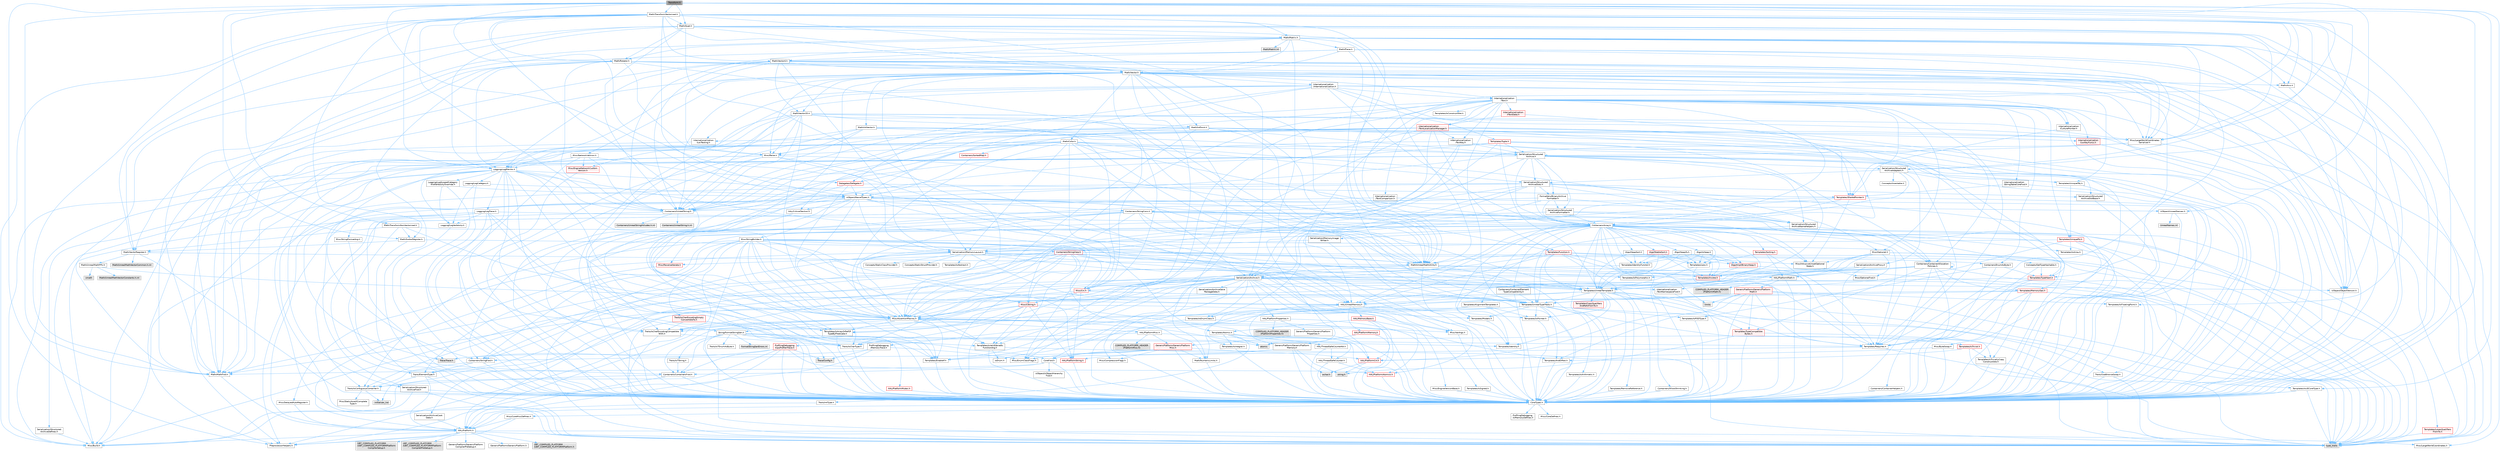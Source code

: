digraph "Transform.h"
{
 // INTERACTIVE_SVG=YES
 // LATEX_PDF_SIZE
  bgcolor="transparent";
  edge [fontname=Helvetica,fontsize=10,labelfontname=Helvetica,labelfontsize=10];
  node [fontname=Helvetica,fontsize=10,shape=box,height=0.2,width=0.4];
  Node1 [id="Node000001",label="Transform.h",height=0.2,width=0.4,color="gray40", fillcolor="grey60", style="filled", fontcolor="black",tooltip=" "];
  Node1 -> Node2 [id="edge1_Node000001_Node000002",color="steelblue1",style="solid",tooltip=" "];
  Node2 [id="Node000002",label="CoreTypes.h",height=0.2,width=0.4,color="grey40", fillcolor="white", style="filled",URL="$dc/dec/CoreTypes_8h.html",tooltip=" "];
  Node2 -> Node3 [id="edge2_Node000002_Node000003",color="steelblue1",style="solid",tooltip=" "];
  Node3 [id="Node000003",label="HAL/Platform.h",height=0.2,width=0.4,color="grey40", fillcolor="white", style="filled",URL="$d9/dd0/Platform_8h.html",tooltip=" "];
  Node3 -> Node4 [id="edge3_Node000003_Node000004",color="steelblue1",style="solid",tooltip=" "];
  Node4 [id="Node000004",label="Misc/Build.h",height=0.2,width=0.4,color="grey40", fillcolor="white", style="filled",URL="$d3/dbb/Build_8h.html",tooltip=" "];
  Node3 -> Node5 [id="edge4_Node000003_Node000005",color="steelblue1",style="solid",tooltip=" "];
  Node5 [id="Node000005",label="Misc/LargeWorldCoordinates.h",height=0.2,width=0.4,color="grey40", fillcolor="white", style="filled",URL="$d2/dcb/LargeWorldCoordinates_8h.html",tooltip=" "];
  Node3 -> Node6 [id="edge5_Node000003_Node000006",color="steelblue1",style="solid",tooltip=" "];
  Node6 [id="Node000006",label="type_traits",height=0.2,width=0.4,color="grey60", fillcolor="#E0E0E0", style="filled",tooltip=" "];
  Node3 -> Node7 [id="edge6_Node000003_Node000007",color="steelblue1",style="solid",tooltip=" "];
  Node7 [id="Node000007",label="PreprocessorHelpers.h",height=0.2,width=0.4,color="grey40", fillcolor="white", style="filled",URL="$db/ddb/PreprocessorHelpers_8h.html",tooltip=" "];
  Node3 -> Node8 [id="edge7_Node000003_Node000008",color="steelblue1",style="solid",tooltip=" "];
  Node8 [id="Node000008",label="UBT_COMPILED_PLATFORM\l/UBT_COMPILED_PLATFORMPlatform\lCompilerPreSetup.h",height=0.2,width=0.4,color="grey60", fillcolor="#E0E0E0", style="filled",tooltip=" "];
  Node3 -> Node9 [id="edge8_Node000003_Node000009",color="steelblue1",style="solid",tooltip=" "];
  Node9 [id="Node000009",label="GenericPlatform/GenericPlatform\lCompilerPreSetup.h",height=0.2,width=0.4,color="grey40", fillcolor="white", style="filled",URL="$d9/dc8/GenericPlatformCompilerPreSetup_8h.html",tooltip=" "];
  Node3 -> Node10 [id="edge9_Node000003_Node000010",color="steelblue1",style="solid",tooltip=" "];
  Node10 [id="Node000010",label="GenericPlatform/GenericPlatform.h",height=0.2,width=0.4,color="grey40", fillcolor="white", style="filled",URL="$d6/d84/GenericPlatform_8h.html",tooltip=" "];
  Node3 -> Node11 [id="edge10_Node000003_Node000011",color="steelblue1",style="solid",tooltip=" "];
  Node11 [id="Node000011",label="UBT_COMPILED_PLATFORM\l/UBT_COMPILED_PLATFORMPlatform.h",height=0.2,width=0.4,color="grey60", fillcolor="#E0E0E0", style="filled",tooltip=" "];
  Node3 -> Node12 [id="edge11_Node000003_Node000012",color="steelblue1",style="solid",tooltip=" "];
  Node12 [id="Node000012",label="UBT_COMPILED_PLATFORM\l/UBT_COMPILED_PLATFORMPlatform\lCompilerSetup.h",height=0.2,width=0.4,color="grey60", fillcolor="#E0E0E0", style="filled",tooltip=" "];
  Node2 -> Node13 [id="edge12_Node000002_Node000013",color="steelblue1",style="solid",tooltip=" "];
  Node13 [id="Node000013",label="ProfilingDebugging\l/UMemoryDefines.h",height=0.2,width=0.4,color="grey40", fillcolor="white", style="filled",URL="$d2/da2/UMemoryDefines_8h.html",tooltip=" "];
  Node2 -> Node14 [id="edge13_Node000002_Node000014",color="steelblue1",style="solid",tooltip=" "];
  Node14 [id="Node000014",label="Misc/CoreMiscDefines.h",height=0.2,width=0.4,color="grey40", fillcolor="white", style="filled",URL="$da/d38/CoreMiscDefines_8h.html",tooltip=" "];
  Node14 -> Node3 [id="edge14_Node000014_Node000003",color="steelblue1",style="solid",tooltip=" "];
  Node14 -> Node7 [id="edge15_Node000014_Node000007",color="steelblue1",style="solid",tooltip=" "];
  Node2 -> Node15 [id="edge16_Node000002_Node000015",color="steelblue1",style="solid",tooltip=" "];
  Node15 [id="Node000015",label="Misc/CoreDefines.h",height=0.2,width=0.4,color="grey40", fillcolor="white", style="filled",URL="$d3/dd2/CoreDefines_8h.html",tooltip=" "];
  Node1 -> Node7 [id="edge17_Node000001_Node000007",color="steelblue1",style="solid",tooltip=" "];
  Node1 -> Node16 [id="edge18_Node000001_Node000016",color="steelblue1",style="solid",tooltip=" "];
  Node16 [id="Node000016",label="Math/MathFwd.h",height=0.2,width=0.4,color="grey40", fillcolor="white", style="filled",URL="$d2/d10/MathFwd_8h.html",tooltip=" "];
  Node16 -> Node3 [id="edge19_Node000016_Node000003",color="steelblue1",style="solid",tooltip=" "];
  Node1 -> Node17 [id="edge20_Node000001_Node000017",color="steelblue1",style="solid",tooltip=" "];
  Node17 [id="Node000017",label="Math/Quat.h",height=0.2,width=0.4,color="grey40", fillcolor="white", style="filled",URL="$d9/de9/Quat_8h.html",tooltip=" "];
  Node17 -> Node2 [id="edge21_Node000017_Node000002",color="steelblue1",style="solid",tooltip=" "];
  Node17 -> Node18 [id="edge22_Node000017_Node000018",color="steelblue1",style="solid",tooltip=" "];
  Node18 [id="Node000018",label="Misc/AssertionMacros.h",height=0.2,width=0.4,color="grey40", fillcolor="white", style="filled",URL="$d0/dfa/AssertionMacros_8h.html",tooltip=" "];
  Node18 -> Node2 [id="edge23_Node000018_Node000002",color="steelblue1",style="solid",tooltip=" "];
  Node18 -> Node3 [id="edge24_Node000018_Node000003",color="steelblue1",style="solid",tooltip=" "];
  Node18 -> Node19 [id="edge25_Node000018_Node000019",color="steelblue1",style="solid",tooltip=" "];
  Node19 [id="Node000019",label="HAL/PlatformMisc.h",height=0.2,width=0.4,color="grey40", fillcolor="white", style="filled",URL="$d0/df5/PlatformMisc_8h.html",tooltip=" "];
  Node19 -> Node2 [id="edge26_Node000019_Node000002",color="steelblue1",style="solid",tooltip=" "];
  Node19 -> Node20 [id="edge27_Node000019_Node000020",color="steelblue1",style="solid",tooltip=" "];
  Node20 [id="Node000020",label="GenericPlatform/GenericPlatform\lMisc.h",height=0.2,width=0.4,color="red", fillcolor="#FFF0F0", style="filled",URL="$db/d9a/GenericPlatformMisc_8h.html",tooltip=" "];
  Node20 -> Node21 [id="edge28_Node000020_Node000021",color="steelblue1",style="solid",tooltip=" "];
  Node21 [id="Node000021",label="Containers/StringFwd.h",height=0.2,width=0.4,color="grey40", fillcolor="white", style="filled",URL="$df/d37/StringFwd_8h.html",tooltip=" "];
  Node21 -> Node2 [id="edge29_Node000021_Node000002",color="steelblue1",style="solid",tooltip=" "];
  Node21 -> Node22 [id="edge30_Node000021_Node000022",color="steelblue1",style="solid",tooltip=" "];
  Node22 [id="Node000022",label="Traits/ElementType.h",height=0.2,width=0.4,color="grey40", fillcolor="white", style="filled",URL="$d5/d4f/ElementType_8h.html",tooltip=" "];
  Node22 -> Node3 [id="edge31_Node000022_Node000003",color="steelblue1",style="solid",tooltip=" "];
  Node22 -> Node23 [id="edge32_Node000022_Node000023",color="steelblue1",style="solid",tooltip=" "];
  Node23 [id="Node000023",label="initializer_list",height=0.2,width=0.4,color="grey60", fillcolor="#E0E0E0", style="filled",tooltip=" "];
  Node22 -> Node6 [id="edge33_Node000022_Node000006",color="steelblue1",style="solid",tooltip=" "];
  Node21 -> Node24 [id="edge34_Node000021_Node000024",color="steelblue1",style="solid",tooltip=" "];
  Node24 [id="Node000024",label="Traits/IsContiguousContainer.h",height=0.2,width=0.4,color="grey40", fillcolor="white", style="filled",URL="$d5/d3c/IsContiguousContainer_8h.html",tooltip=" "];
  Node24 -> Node2 [id="edge35_Node000024_Node000002",color="steelblue1",style="solid",tooltip=" "];
  Node24 -> Node25 [id="edge36_Node000024_Node000025",color="steelblue1",style="solid",tooltip=" "];
  Node25 [id="Node000025",label="Misc/StaticAssertComplete\lType.h",height=0.2,width=0.4,color="grey40", fillcolor="white", style="filled",URL="$d5/d4e/StaticAssertCompleteType_8h.html",tooltip=" "];
  Node24 -> Node23 [id="edge37_Node000024_Node000023",color="steelblue1",style="solid",tooltip=" "];
  Node20 -> Node26 [id="edge38_Node000020_Node000026",color="steelblue1",style="solid",tooltip=" "];
  Node26 [id="Node000026",label="CoreFwd.h",height=0.2,width=0.4,color="grey40", fillcolor="white", style="filled",URL="$d1/d1e/CoreFwd_8h.html",tooltip=" "];
  Node26 -> Node2 [id="edge39_Node000026_Node000002",color="steelblue1",style="solid",tooltip=" "];
  Node26 -> Node27 [id="edge40_Node000026_Node000027",color="steelblue1",style="solid",tooltip=" "];
  Node27 [id="Node000027",label="Containers/ContainersFwd.h",height=0.2,width=0.4,color="grey40", fillcolor="white", style="filled",URL="$d4/d0a/ContainersFwd_8h.html",tooltip=" "];
  Node27 -> Node3 [id="edge41_Node000027_Node000003",color="steelblue1",style="solid",tooltip=" "];
  Node27 -> Node2 [id="edge42_Node000027_Node000002",color="steelblue1",style="solid",tooltip=" "];
  Node27 -> Node24 [id="edge43_Node000027_Node000024",color="steelblue1",style="solid",tooltip=" "];
  Node26 -> Node16 [id="edge44_Node000026_Node000016",color="steelblue1",style="solid",tooltip=" "];
  Node26 -> Node28 [id="edge45_Node000026_Node000028",color="steelblue1",style="solid",tooltip=" "];
  Node28 [id="Node000028",label="UObject/UObjectHierarchy\lFwd.h",height=0.2,width=0.4,color="grey40", fillcolor="white", style="filled",URL="$d3/d13/UObjectHierarchyFwd_8h.html",tooltip=" "];
  Node20 -> Node2 [id="edge46_Node000020_Node000002",color="steelblue1",style="solid",tooltip=" "];
  Node20 -> Node30 [id="edge47_Node000020_Node000030",color="steelblue1",style="solid",tooltip=" "];
  Node30 [id="Node000030",label="HAL/PlatformCrt.h",height=0.2,width=0.4,color="red", fillcolor="#FFF0F0", style="filled",URL="$d8/d75/PlatformCrt_8h.html",tooltip=" "];
  Node30 -> Node32 [id="edge48_Node000030_Node000032",color="steelblue1",style="solid",tooltip=" "];
  Node32 [id="Node000032",label="wchar.h",height=0.2,width=0.4,color="grey60", fillcolor="#E0E0E0", style="filled",tooltip=" "];
  Node30 -> Node39 [id="edge49_Node000030_Node000039",color="steelblue1",style="solid",tooltip=" "];
  Node39 [id="Node000039",label="string.h",height=0.2,width=0.4,color="grey60", fillcolor="#E0E0E0", style="filled",tooltip=" "];
  Node20 -> Node40 [id="edge50_Node000020_Node000040",color="steelblue1",style="solid",tooltip=" "];
  Node40 [id="Node000040",label="Math/NumericLimits.h",height=0.2,width=0.4,color="grey40", fillcolor="white", style="filled",URL="$df/d1b/NumericLimits_8h.html",tooltip=" "];
  Node40 -> Node2 [id="edge51_Node000040_Node000002",color="steelblue1",style="solid",tooltip=" "];
  Node20 -> Node41 [id="edge52_Node000020_Node000041",color="steelblue1",style="solid",tooltip=" "];
  Node41 [id="Node000041",label="Misc/CompressionFlags.h",height=0.2,width=0.4,color="grey40", fillcolor="white", style="filled",URL="$d9/d76/CompressionFlags_8h.html",tooltip=" "];
  Node20 -> Node42 [id="edge53_Node000020_Node000042",color="steelblue1",style="solid",tooltip=" "];
  Node42 [id="Node000042",label="Misc/EnumClassFlags.h",height=0.2,width=0.4,color="grey40", fillcolor="white", style="filled",URL="$d8/de7/EnumClassFlags_8h.html",tooltip=" "];
  Node19 -> Node45 [id="edge54_Node000019_Node000045",color="steelblue1",style="solid",tooltip=" "];
  Node45 [id="Node000045",label="COMPILED_PLATFORM_HEADER\l(PlatformMisc.h)",height=0.2,width=0.4,color="grey60", fillcolor="#E0E0E0", style="filled",tooltip=" "];
  Node19 -> Node46 [id="edge55_Node000019_Node000046",color="steelblue1",style="solid",tooltip=" "];
  Node46 [id="Node000046",label="ProfilingDebugging\l/CpuProfilerTrace.h",height=0.2,width=0.4,color="red", fillcolor="#FFF0F0", style="filled",URL="$da/dcb/CpuProfilerTrace_8h.html",tooltip=" "];
  Node46 -> Node2 [id="edge56_Node000046_Node000002",color="steelblue1",style="solid",tooltip=" "];
  Node46 -> Node27 [id="edge57_Node000046_Node000027",color="steelblue1",style="solid",tooltip=" "];
  Node46 -> Node47 [id="edge58_Node000046_Node000047",color="steelblue1",style="solid",tooltip=" "];
  Node47 [id="Node000047",label="HAL/PlatformAtomics.h",height=0.2,width=0.4,color="red", fillcolor="#FFF0F0", style="filled",URL="$d3/d36/PlatformAtomics_8h.html",tooltip=" "];
  Node47 -> Node2 [id="edge59_Node000047_Node000002",color="steelblue1",style="solid",tooltip=" "];
  Node46 -> Node7 [id="edge60_Node000046_Node000007",color="steelblue1",style="solid",tooltip=" "];
  Node46 -> Node4 [id="edge61_Node000046_Node000004",color="steelblue1",style="solid",tooltip=" "];
  Node46 -> Node50 [id="edge62_Node000046_Node000050",color="steelblue1",style="solid",tooltip=" "];
  Node50 [id="Node000050",label="Trace/Config.h",height=0.2,width=0.4,color="grey60", fillcolor="#E0E0E0", style="filled",tooltip=" "];
  Node46 -> Node53 [id="edge63_Node000046_Node000053",color="steelblue1",style="solid",tooltip=" "];
  Node53 [id="Node000053",label="Trace/Trace.h",height=0.2,width=0.4,color="grey60", fillcolor="#E0E0E0", style="filled",tooltip=" "];
  Node18 -> Node7 [id="edge64_Node000018_Node000007",color="steelblue1",style="solid",tooltip=" "];
  Node18 -> Node54 [id="edge65_Node000018_Node000054",color="steelblue1",style="solid",tooltip=" "];
  Node54 [id="Node000054",label="Templates/EnableIf.h",height=0.2,width=0.4,color="grey40", fillcolor="white", style="filled",URL="$d7/d60/EnableIf_8h.html",tooltip=" "];
  Node54 -> Node2 [id="edge66_Node000054_Node000002",color="steelblue1",style="solid",tooltip=" "];
  Node18 -> Node55 [id="edge67_Node000018_Node000055",color="steelblue1",style="solid",tooltip=" "];
  Node55 [id="Node000055",label="Templates/IsArrayOrRefOf\lTypeByPredicate.h",height=0.2,width=0.4,color="grey40", fillcolor="white", style="filled",URL="$d6/da1/IsArrayOrRefOfTypeByPredicate_8h.html",tooltip=" "];
  Node55 -> Node2 [id="edge68_Node000055_Node000002",color="steelblue1",style="solid",tooltip=" "];
  Node18 -> Node56 [id="edge69_Node000018_Node000056",color="steelblue1",style="solid",tooltip=" "];
  Node56 [id="Node000056",label="Templates/IsValidVariadic\lFunctionArg.h",height=0.2,width=0.4,color="grey40", fillcolor="white", style="filled",URL="$d0/dc8/IsValidVariadicFunctionArg_8h.html",tooltip=" "];
  Node56 -> Node2 [id="edge70_Node000056_Node000002",color="steelblue1",style="solid",tooltip=" "];
  Node56 -> Node57 [id="edge71_Node000056_Node000057",color="steelblue1",style="solid",tooltip=" "];
  Node57 [id="Node000057",label="IsEnum.h",height=0.2,width=0.4,color="grey40", fillcolor="white", style="filled",URL="$d4/de5/IsEnum_8h.html",tooltip=" "];
  Node56 -> Node6 [id="edge72_Node000056_Node000006",color="steelblue1",style="solid",tooltip=" "];
  Node18 -> Node58 [id="edge73_Node000018_Node000058",color="steelblue1",style="solid",tooltip=" "];
  Node58 [id="Node000058",label="Traits/IsCharEncodingCompatible\lWith.h",height=0.2,width=0.4,color="grey40", fillcolor="white", style="filled",URL="$df/dd1/IsCharEncodingCompatibleWith_8h.html",tooltip=" "];
  Node58 -> Node6 [id="edge74_Node000058_Node000006",color="steelblue1",style="solid",tooltip=" "];
  Node58 -> Node59 [id="edge75_Node000058_Node000059",color="steelblue1",style="solid",tooltip=" "];
  Node59 [id="Node000059",label="Traits/IsCharType.h",height=0.2,width=0.4,color="grey40", fillcolor="white", style="filled",URL="$db/d51/IsCharType_8h.html",tooltip=" "];
  Node59 -> Node2 [id="edge76_Node000059_Node000002",color="steelblue1",style="solid",tooltip=" "];
  Node18 -> Node60 [id="edge77_Node000018_Node000060",color="steelblue1",style="solid",tooltip=" "];
  Node60 [id="Node000060",label="Misc/VarArgs.h",height=0.2,width=0.4,color="grey40", fillcolor="white", style="filled",URL="$d5/d6f/VarArgs_8h.html",tooltip=" "];
  Node60 -> Node2 [id="edge78_Node000060_Node000002",color="steelblue1",style="solid",tooltip=" "];
  Node18 -> Node61 [id="edge79_Node000018_Node000061",color="steelblue1",style="solid",tooltip=" "];
  Node61 [id="Node000061",label="String/FormatStringSan.h",height=0.2,width=0.4,color="grey40", fillcolor="white", style="filled",URL="$d3/d8b/FormatStringSan_8h.html",tooltip=" "];
  Node61 -> Node6 [id="edge80_Node000061_Node000006",color="steelblue1",style="solid",tooltip=" "];
  Node61 -> Node2 [id="edge81_Node000061_Node000002",color="steelblue1",style="solid",tooltip=" "];
  Node61 -> Node62 [id="edge82_Node000061_Node000062",color="steelblue1",style="solid",tooltip=" "];
  Node62 [id="Node000062",label="Templates/Requires.h",height=0.2,width=0.4,color="grey40", fillcolor="white", style="filled",URL="$dc/d96/Requires_8h.html",tooltip=" "];
  Node62 -> Node54 [id="edge83_Node000062_Node000054",color="steelblue1",style="solid",tooltip=" "];
  Node62 -> Node6 [id="edge84_Node000062_Node000006",color="steelblue1",style="solid",tooltip=" "];
  Node61 -> Node63 [id="edge85_Node000061_Node000063",color="steelblue1",style="solid",tooltip=" "];
  Node63 [id="Node000063",label="Templates/Identity.h",height=0.2,width=0.4,color="grey40", fillcolor="white", style="filled",URL="$d0/dd5/Identity_8h.html",tooltip=" "];
  Node61 -> Node56 [id="edge86_Node000061_Node000056",color="steelblue1",style="solid",tooltip=" "];
  Node61 -> Node59 [id="edge87_Node000061_Node000059",color="steelblue1",style="solid",tooltip=" "];
  Node61 -> Node64 [id="edge88_Node000061_Node000064",color="steelblue1",style="solid",tooltip=" "];
  Node64 [id="Node000064",label="Traits/IsTEnumAsByte.h",height=0.2,width=0.4,color="grey40", fillcolor="white", style="filled",URL="$d1/de6/IsTEnumAsByte_8h.html",tooltip=" "];
  Node61 -> Node65 [id="edge89_Node000061_Node000065",color="steelblue1",style="solid",tooltip=" "];
  Node65 [id="Node000065",label="Traits/IsTString.h",height=0.2,width=0.4,color="grey40", fillcolor="white", style="filled",URL="$d0/df8/IsTString_8h.html",tooltip=" "];
  Node65 -> Node27 [id="edge90_Node000065_Node000027",color="steelblue1",style="solid",tooltip=" "];
  Node61 -> Node27 [id="edge91_Node000061_Node000027",color="steelblue1",style="solid",tooltip=" "];
  Node61 -> Node66 [id="edge92_Node000061_Node000066",color="steelblue1",style="solid",tooltip=" "];
  Node66 [id="Node000066",label="FormatStringSanErrors.inl",height=0.2,width=0.4,color="grey60", fillcolor="#E0E0E0", style="filled",tooltip=" "];
  Node18 -> Node67 [id="edge93_Node000018_Node000067",color="steelblue1",style="solid",tooltip=" "];
  Node67 [id="Node000067",label="atomic",height=0.2,width=0.4,color="grey60", fillcolor="#E0E0E0", style="filled",tooltip=" "];
  Node17 -> Node68 [id="edge94_Node000017_Node000068",color="steelblue1",style="solid",tooltip=" "];
  Node68 [id="Node000068",label="Math/UnrealMathUtility.h",height=0.2,width=0.4,color="grey40", fillcolor="white", style="filled",URL="$db/db8/UnrealMathUtility_8h.html",tooltip=" "];
  Node68 -> Node2 [id="edge95_Node000068_Node000002",color="steelblue1",style="solid",tooltip=" "];
  Node68 -> Node18 [id="edge96_Node000068_Node000018",color="steelblue1",style="solid",tooltip=" "];
  Node68 -> Node69 [id="edge97_Node000068_Node000069",color="steelblue1",style="solid",tooltip=" "];
  Node69 [id="Node000069",label="HAL/PlatformMath.h",height=0.2,width=0.4,color="grey40", fillcolor="white", style="filled",URL="$dc/d53/PlatformMath_8h.html",tooltip=" "];
  Node69 -> Node2 [id="edge98_Node000069_Node000002",color="steelblue1",style="solid",tooltip=" "];
  Node69 -> Node70 [id="edge99_Node000069_Node000070",color="steelblue1",style="solid",tooltip=" "];
  Node70 [id="Node000070",label="GenericPlatform/GenericPlatform\lMath.h",height=0.2,width=0.4,color="red", fillcolor="#FFF0F0", style="filled",URL="$d5/d79/GenericPlatformMath_8h.html",tooltip=" "];
  Node70 -> Node2 [id="edge100_Node000070_Node000002",color="steelblue1",style="solid",tooltip=" "];
  Node70 -> Node27 [id="edge101_Node000070_Node000027",color="steelblue1",style="solid",tooltip=" "];
  Node70 -> Node30 [id="edge102_Node000070_Node000030",color="steelblue1",style="solid",tooltip=" "];
  Node70 -> Node71 [id="edge103_Node000070_Node000071",color="steelblue1",style="solid",tooltip=" "];
  Node71 [id="Node000071",label="Templates/AndOrNot.h",height=0.2,width=0.4,color="grey40", fillcolor="white", style="filled",URL="$db/d0a/AndOrNot_8h.html",tooltip=" "];
  Node71 -> Node2 [id="edge104_Node000071_Node000002",color="steelblue1",style="solid",tooltip=" "];
  Node70 -> Node74 [id="edge105_Node000070_Node000074",color="steelblue1",style="solid",tooltip=" "];
  Node74 [id="Node000074",label="Templates/IsFloatingPoint.h",height=0.2,width=0.4,color="grey40", fillcolor="white", style="filled",URL="$d3/d11/IsFloatingPoint_8h.html",tooltip=" "];
  Node74 -> Node2 [id="edge106_Node000074_Node000002",color="steelblue1",style="solid",tooltip=" "];
  Node70 -> Node75 [id="edge107_Node000070_Node000075",color="steelblue1",style="solid",tooltip=" "];
  Node75 [id="Node000075",label="Templates/UnrealTypeTraits.h",height=0.2,width=0.4,color="grey40", fillcolor="white", style="filled",URL="$d2/d2d/UnrealTypeTraits_8h.html",tooltip=" "];
  Node75 -> Node2 [id="edge108_Node000075_Node000002",color="steelblue1",style="solid",tooltip=" "];
  Node75 -> Node76 [id="edge109_Node000075_Node000076",color="steelblue1",style="solid",tooltip=" "];
  Node76 [id="Node000076",label="Templates/IsPointer.h",height=0.2,width=0.4,color="grey40", fillcolor="white", style="filled",URL="$d7/d05/IsPointer_8h.html",tooltip=" "];
  Node76 -> Node2 [id="edge110_Node000076_Node000002",color="steelblue1",style="solid",tooltip=" "];
  Node75 -> Node18 [id="edge111_Node000075_Node000018",color="steelblue1",style="solid",tooltip=" "];
  Node75 -> Node71 [id="edge112_Node000075_Node000071",color="steelblue1",style="solid",tooltip=" "];
  Node75 -> Node54 [id="edge113_Node000075_Node000054",color="steelblue1",style="solid",tooltip=" "];
  Node75 -> Node77 [id="edge114_Node000075_Node000077",color="steelblue1",style="solid",tooltip=" "];
  Node77 [id="Node000077",label="Templates/IsArithmetic.h",height=0.2,width=0.4,color="grey40", fillcolor="white", style="filled",URL="$d2/d5d/IsArithmetic_8h.html",tooltip=" "];
  Node77 -> Node2 [id="edge115_Node000077_Node000002",color="steelblue1",style="solid",tooltip=" "];
  Node75 -> Node57 [id="edge116_Node000075_Node000057",color="steelblue1",style="solid",tooltip=" "];
  Node75 -> Node78 [id="edge117_Node000075_Node000078",color="steelblue1",style="solid",tooltip=" "];
  Node78 [id="Node000078",label="Templates/Models.h",height=0.2,width=0.4,color="grey40", fillcolor="white", style="filled",URL="$d3/d0c/Models_8h.html",tooltip=" "];
  Node78 -> Node63 [id="edge118_Node000078_Node000063",color="steelblue1",style="solid",tooltip=" "];
  Node75 -> Node79 [id="edge119_Node000075_Node000079",color="steelblue1",style="solid",tooltip=" "];
  Node79 [id="Node000079",label="Templates/IsPODType.h",height=0.2,width=0.4,color="grey40", fillcolor="white", style="filled",URL="$d7/db1/IsPODType_8h.html",tooltip=" "];
  Node79 -> Node2 [id="edge120_Node000079_Node000002",color="steelblue1",style="solid",tooltip=" "];
  Node75 -> Node80 [id="edge121_Node000075_Node000080",color="steelblue1",style="solid",tooltip=" "];
  Node80 [id="Node000080",label="Templates/IsUECoreType.h",height=0.2,width=0.4,color="grey40", fillcolor="white", style="filled",URL="$d1/db8/IsUECoreType_8h.html",tooltip=" "];
  Node80 -> Node2 [id="edge122_Node000080_Node000002",color="steelblue1",style="solid",tooltip=" "];
  Node80 -> Node6 [id="edge123_Node000080_Node000006",color="steelblue1",style="solid",tooltip=" "];
  Node75 -> Node81 [id="edge124_Node000075_Node000081",color="steelblue1",style="solid",tooltip=" "];
  Node81 [id="Node000081",label="Templates/IsTriviallyCopy\lConstructible.h",height=0.2,width=0.4,color="grey40", fillcolor="white", style="filled",URL="$d3/d78/IsTriviallyCopyConstructible_8h.html",tooltip=" "];
  Node81 -> Node2 [id="edge125_Node000081_Node000002",color="steelblue1",style="solid",tooltip=" "];
  Node81 -> Node6 [id="edge126_Node000081_Node000006",color="steelblue1",style="solid",tooltip=" "];
  Node70 -> Node62 [id="edge127_Node000070_Node000062",color="steelblue1",style="solid",tooltip=" "];
  Node70 -> Node85 [id="edge128_Node000070_Node000085",color="steelblue1",style="solid",tooltip=" "];
  Node85 [id="Node000085",label="Templates/TypeCompatible\lBytes.h",height=0.2,width=0.4,color="red", fillcolor="#FFF0F0", style="filled",URL="$df/d0a/TypeCompatibleBytes_8h.html",tooltip=" "];
  Node85 -> Node2 [id="edge129_Node000085_Node000002",color="steelblue1",style="solid",tooltip=" "];
  Node85 -> Node39 [id="edge130_Node000085_Node000039",color="steelblue1",style="solid",tooltip=" "];
  Node85 -> Node6 [id="edge131_Node000085_Node000006",color="steelblue1",style="solid",tooltip=" "];
  Node70 -> Node86 [id="edge132_Node000070_Node000086",color="steelblue1",style="solid",tooltip=" "];
  Node86 [id="Node000086",label="limits",height=0.2,width=0.4,color="grey60", fillcolor="#E0E0E0", style="filled",tooltip=" "];
  Node70 -> Node6 [id="edge133_Node000070_Node000006",color="steelblue1",style="solid",tooltip=" "];
  Node69 -> Node87 [id="edge134_Node000069_Node000087",color="steelblue1",style="solid",tooltip=" "];
  Node87 [id="Node000087",label="COMPILED_PLATFORM_HEADER\l(PlatformMath.h)",height=0.2,width=0.4,color="grey60", fillcolor="#E0E0E0", style="filled",tooltip=" "];
  Node68 -> Node16 [id="edge135_Node000068_Node000016",color="steelblue1",style="solid",tooltip=" "];
  Node68 -> Node63 [id="edge136_Node000068_Node000063",color="steelblue1",style="solid",tooltip=" "];
  Node68 -> Node62 [id="edge137_Node000068_Node000062",color="steelblue1",style="solid",tooltip=" "];
  Node17 -> Node88 [id="edge138_Node000017_Node000088",color="steelblue1",style="solid",tooltip=" "];
  Node88 [id="Node000088",label="Containers/UnrealString.h",height=0.2,width=0.4,color="grey40", fillcolor="white", style="filled",URL="$d5/dba/UnrealString_8h.html",tooltip=" "];
  Node88 -> Node89 [id="edge139_Node000088_Node000089",color="steelblue1",style="solid",tooltip=" "];
  Node89 [id="Node000089",label="Containers/UnrealStringIncludes.h.inl",height=0.2,width=0.4,color="grey60", fillcolor="#E0E0E0", style="filled",tooltip=" "];
  Node88 -> Node90 [id="edge140_Node000088_Node000090",color="steelblue1",style="solid",tooltip=" "];
  Node90 [id="Node000090",label="Containers/UnrealString.h.inl",height=0.2,width=0.4,color="grey60", fillcolor="#E0E0E0", style="filled",tooltip=" "];
  Node88 -> Node91 [id="edge141_Node000088_Node000091",color="steelblue1",style="solid",tooltip=" "];
  Node91 [id="Node000091",label="Misc/StringFormatArg.h",height=0.2,width=0.4,color="grey40", fillcolor="white", style="filled",URL="$d2/d16/StringFormatArg_8h.html",tooltip=" "];
  Node91 -> Node27 [id="edge142_Node000091_Node000027",color="steelblue1",style="solid",tooltip=" "];
  Node17 -> Node92 [id="edge143_Node000017_Node000092",color="steelblue1",style="solid",tooltip=" "];
  Node92 [id="Node000092",label="Logging/LogMacros.h",height=0.2,width=0.4,color="grey40", fillcolor="white", style="filled",URL="$d0/d16/LogMacros_8h.html",tooltip=" "];
  Node92 -> Node88 [id="edge144_Node000092_Node000088",color="steelblue1",style="solid",tooltip=" "];
  Node92 -> Node2 [id="edge145_Node000092_Node000002",color="steelblue1",style="solid",tooltip=" "];
  Node92 -> Node7 [id="edge146_Node000092_Node000007",color="steelblue1",style="solid",tooltip=" "];
  Node92 -> Node93 [id="edge147_Node000092_Node000093",color="steelblue1",style="solid",tooltip=" "];
  Node93 [id="Node000093",label="Logging/LogCategory.h",height=0.2,width=0.4,color="grey40", fillcolor="white", style="filled",URL="$d9/d36/LogCategory_8h.html",tooltip=" "];
  Node93 -> Node2 [id="edge148_Node000093_Node000002",color="steelblue1",style="solid",tooltip=" "];
  Node93 -> Node94 [id="edge149_Node000093_Node000094",color="steelblue1",style="solid",tooltip=" "];
  Node94 [id="Node000094",label="Logging/LogVerbosity.h",height=0.2,width=0.4,color="grey40", fillcolor="white", style="filled",URL="$d2/d8f/LogVerbosity_8h.html",tooltip=" "];
  Node94 -> Node2 [id="edge150_Node000094_Node000002",color="steelblue1",style="solid",tooltip=" "];
  Node93 -> Node95 [id="edge151_Node000093_Node000095",color="steelblue1",style="solid",tooltip=" "];
  Node95 [id="Node000095",label="UObject/NameTypes.h",height=0.2,width=0.4,color="grey40", fillcolor="white", style="filled",URL="$d6/d35/NameTypes_8h.html",tooltip=" "];
  Node95 -> Node2 [id="edge152_Node000095_Node000002",color="steelblue1",style="solid",tooltip=" "];
  Node95 -> Node18 [id="edge153_Node000095_Node000018",color="steelblue1",style="solid",tooltip=" "];
  Node95 -> Node96 [id="edge154_Node000095_Node000096",color="steelblue1",style="solid",tooltip=" "];
  Node96 [id="Node000096",label="HAL/UnrealMemory.h",height=0.2,width=0.4,color="grey40", fillcolor="white", style="filled",URL="$d9/d96/UnrealMemory_8h.html",tooltip=" "];
  Node96 -> Node2 [id="edge155_Node000096_Node000002",color="steelblue1",style="solid",tooltip=" "];
  Node96 -> Node97 [id="edge156_Node000096_Node000097",color="steelblue1",style="solid",tooltip=" "];
  Node97 [id="Node000097",label="GenericPlatform/GenericPlatform\lMemory.h",height=0.2,width=0.4,color="grey40", fillcolor="white", style="filled",URL="$dd/d22/GenericPlatformMemory_8h.html",tooltip=" "];
  Node97 -> Node26 [id="edge157_Node000097_Node000026",color="steelblue1",style="solid",tooltip=" "];
  Node97 -> Node2 [id="edge158_Node000097_Node000002",color="steelblue1",style="solid",tooltip=" "];
  Node97 -> Node98 [id="edge159_Node000097_Node000098",color="steelblue1",style="solid",tooltip=" "];
  Node98 [id="Node000098",label="HAL/PlatformString.h",height=0.2,width=0.4,color="red", fillcolor="#FFF0F0", style="filled",URL="$db/db5/PlatformString_8h.html",tooltip=" "];
  Node98 -> Node2 [id="edge160_Node000098_Node000002",color="steelblue1",style="solid",tooltip=" "];
  Node97 -> Node39 [id="edge161_Node000097_Node000039",color="steelblue1",style="solid",tooltip=" "];
  Node97 -> Node32 [id="edge162_Node000097_Node000032",color="steelblue1",style="solid",tooltip=" "];
  Node96 -> Node100 [id="edge163_Node000096_Node000100",color="steelblue1",style="solid",tooltip=" "];
  Node100 [id="Node000100",label="HAL/MemoryBase.h",height=0.2,width=0.4,color="red", fillcolor="#FFF0F0", style="filled",URL="$d6/d9f/MemoryBase_8h.html",tooltip=" "];
  Node100 -> Node2 [id="edge164_Node000100_Node000002",color="steelblue1",style="solid",tooltip=" "];
  Node100 -> Node47 [id="edge165_Node000100_Node000047",color="steelblue1",style="solid",tooltip=" "];
  Node100 -> Node30 [id="edge166_Node000100_Node000030",color="steelblue1",style="solid",tooltip=" "];
  Node100 -> Node103 [id="edge167_Node000100_Node000103",color="steelblue1",style="solid",tooltip=" "];
  Node103 [id="Node000103",label="Templates/Atomic.h",height=0.2,width=0.4,color="grey40", fillcolor="white", style="filled",URL="$d3/d91/Atomic_8h.html",tooltip=" "];
  Node103 -> Node104 [id="edge168_Node000103_Node000104",color="steelblue1",style="solid",tooltip=" "];
  Node104 [id="Node000104",label="HAL/ThreadSafeCounter.h",height=0.2,width=0.4,color="grey40", fillcolor="white", style="filled",URL="$dc/dc9/ThreadSafeCounter_8h.html",tooltip=" "];
  Node104 -> Node2 [id="edge169_Node000104_Node000002",color="steelblue1",style="solid",tooltip=" "];
  Node104 -> Node47 [id="edge170_Node000104_Node000047",color="steelblue1",style="solid",tooltip=" "];
  Node103 -> Node105 [id="edge171_Node000103_Node000105",color="steelblue1",style="solid",tooltip=" "];
  Node105 [id="Node000105",label="HAL/ThreadSafeCounter64.h",height=0.2,width=0.4,color="grey40", fillcolor="white", style="filled",URL="$d0/d12/ThreadSafeCounter64_8h.html",tooltip=" "];
  Node105 -> Node2 [id="edge172_Node000105_Node000002",color="steelblue1",style="solid",tooltip=" "];
  Node105 -> Node104 [id="edge173_Node000105_Node000104",color="steelblue1",style="solid",tooltip=" "];
  Node103 -> Node84 [id="edge174_Node000103_Node000084",color="steelblue1",style="solid",tooltip=" "];
  Node84 [id="Node000084",label="Templates/IsIntegral.h",height=0.2,width=0.4,color="grey40", fillcolor="white", style="filled",URL="$da/d64/IsIntegral_8h.html",tooltip=" "];
  Node84 -> Node2 [id="edge175_Node000084_Node000002",color="steelblue1",style="solid",tooltip=" "];
  Node103 -> Node106 [id="edge176_Node000103_Node000106",color="steelblue1",style="solid",tooltip=" "];
  Node106 [id="Node000106",label="Templates/IsTrivial.h",height=0.2,width=0.4,color="red", fillcolor="#FFF0F0", style="filled",URL="$da/d4c/IsTrivial_8h.html",tooltip=" "];
  Node106 -> Node71 [id="edge177_Node000106_Node000071",color="steelblue1",style="solid",tooltip=" "];
  Node106 -> Node81 [id="edge178_Node000106_Node000081",color="steelblue1",style="solid",tooltip=" "];
  Node106 -> Node6 [id="edge179_Node000106_Node000006",color="steelblue1",style="solid",tooltip=" "];
  Node103 -> Node108 [id="edge180_Node000103_Node000108",color="steelblue1",style="solid",tooltip=" "];
  Node108 [id="Node000108",label="Traits/IntType.h",height=0.2,width=0.4,color="grey40", fillcolor="white", style="filled",URL="$d7/deb/IntType_8h.html",tooltip=" "];
  Node108 -> Node3 [id="edge181_Node000108_Node000003",color="steelblue1",style="solid",tooltip=" "];
  Node103 -> Node67 [id="edge182_Node000103_Node000067",color="steelblue1",style="solid",tooltip=" "];
  Node96 -> Node109 [id="edge183_Node000096_Node000109",color="steelblue1",style="solid",tooltip=" "];
  Node109 [id="Node000109",label="HAL/PlatformMemory.h",height=0.2,width=0.4,color="red", fillcolor="#FFF0F0", style="filled",URL="$de/d68/PlatformMemory_8h.html",tooltip=" "];
  Node109 -> Node2 [id="edge184_Node000109_Node000002",color="steelblue1",style="solid",tooltip=" "];
  Node109 -> Node97 [id="edge185_Node000109_Node000097",color="steelblue1",style="solid",tooltip=" "];
  Node96 -> Node111 [id="edge186_Node000096_Node000111",color="steelblue1",style="solid",tooltip=" "];
  Node111 [id="Node000111",label="ProfilingDebugging\l/MemoryTrace.h",height=0.2,width=0.4,color="grey40", fillcolor="white", style="filled",URL="$da/dd7/MemoryTrace_8h.html",tooltip=" "];
  Node111 -> Node3 [id="edge187_Node000111_Node000003",color="steelblue1",style="solid",tooltip=" "];
  Node111 -> Node42 [id="edge188_Node000111_Node000042",color="steelblue1",style="solid",tooltip=" "];
  Node111 -> Node50 [id="edge189_Node000111_Node000050",color="steelblue1",style="solid",tooltip=" "];
  Node111 -> Node53 [id="edge190_Node000111_Node000053",color="steelblue1",style="solid",tooltip=" "];
  Node96 -> Node76 [id="edge191_Node000096_Node000076",color="steelblue1",style="solid",tooltip=" "];
  Node95 -> Node75 [id="edge192_Node000095_Node000075",color="steelblue1",style="solid",tooltip=" "];
  Node95 -> Node112 [id="edge193_Node000095_Node000112",color="steelblue1",style="solid",tooltip=" "];
  Node112 [id="Node000112",label="Templates/UnrealTemplate.h",height=0.2,width=0.4,color="grey40", fillcolor="white", style="filled",URL="$d4/d24/UnrealTemplate_8h.html",tooltip=" "];
  Node112 -> Node2 [id="edge194_Node000112_Node000002",color="steelblue1",style="solid",tooltip=" "];
  Node112 -> Node76 [id="edge195_Node000112_Node000076",color="steelblue1",style="solid",tooltip=" "];
  Node112 -> Node96 [id="edge196_Node000112_Node000096",color="steelblue1",style="solid",tooltip=" "];
  Node112 -> Node113 [id="edge197_Node000112_Node000113",color="steelblue1",style="solid",tooltip=" "];
  Node113 [id="Node000113",label="Templates/CopyQualifiers\lAndRefsFromTo.h",height=0.2,width=0.4,color="red", fillcolor="#FFF0F0", style="filled",URL="$d3/db3/CopyQualifiersAndRefsFromTo_8h.html",tooltip=" "];
  Node112 -> Node75 [id="edge198_Node000112_Node000075",color="steelblue1",style="solid",tooltip=" "];
  Node112 -> Node73 [id="edge199_Node000112_Node000073",color="steelblue1",style="solid",tooltip=" "];
  Node73 [id="Node000073",label="Templates/RemoveReference.h",height=0.2,width=0.4,color="grey40", fillcolor="white", style="filled",URL="$da/dbe/RemoveReference_8h.html",tooltip=" "];
  Node73 -> Node2 [id="edge200_Node000073_Node000002",color="steelblue1",style="solid",tooltip=" "];
  Node112 -> Node62 [id="edge201_Node000112_Node000062",color="steelblue1",style="solid",tooltip=" "];
  Node112 -> Node85 [id="edge202_Node000112_Node000085",color="steelblue1",style="solid",tooltip=" "];
  Node112 -> Node63 [id="edge203_Node000112_Node000063",color="steelblue1",style="solid",tooltip=" "];
  Node112 -> Node24 [id="edge204_Node000112_Node000024",color="steelblue1",style="solid",tooltip=" "];
  Node112 -> Node115 [id="edge205_Node000112_Node000115",color="steelblue1",style="solid",tooltip=" "];
  Node115 [id="Node000115",label="Traits/UseBitwiseSwap.h",height=0.2,width=0.4,color="grey40", fillcolor="white", style="filled",URL="$db/df3/UseBitwiseSwap_8h.html",tooltip=" "];
  Node115 -> Node2 [id="edge206_Node000115_Node000002",color="steelblue1",style="solid",tooltip=" "];
  Node115 -> Node6 [id="edge207_Node000115_Node000006",color="steelblue1",style="solid",tooltip=" "];
  Node112 -> Node6 [id="edge208_Node000112_Node000006",color="steelblue1",style="solid",tooltip=" "];
  Node95 -> Node88 [id="edge209_Node000095_Node000088",color="steelblue1",style="solid",tooltip=" "];
  Node95 -> Node116 [id="edge210_Node000095_Node000116",color="steelblue1",style="solid",tooltip=" "];
  Node116 [id="Node000116",label="HAL/CriticalSection.h",height=0.2,width=0.4,color="grey40", fillcolor="white", style="filled",URL="$d6/d90/CriticalSection_8h.html",tooltip=" "];
  Node116 -> Node117 [id="edge211_Node000116_Node000117",color="steelblue1",style="solid",tooltip=" "];
  Node117 [id="Node000117",label="HAL/PlatformMutex.h",height=0.2,width=0.4,color="red", fillcolor="#FFF0F0", style="filled",URL="$d9/d0b/PlatformMutex_8h.html",tooltip=" "];
  Node117 -> Node2 [id="edge212_Node000117_Node000002",color="steelblue1",style="solid",tooltip=" "];
  Node95 -> Node119 [id="edge213_Node000095_Node000119",color="steelblue1",style="solid",tooltip=" "];
  Node119 [id="Node000119",label="Containers/StringConv.h",height=0.2,width=0.4,color="grey40", fillcolor="white", style="filled",URL="$d3/ddf/StringConv_8h.html",tooltip=" "];
  Node119 -> Node2 [id="edge214_Node000119_Node000002",color="steelblue1",style="solid",tooltip=" "];
  Node119 -> Node18 [id="edge215_Node000119_Node000018",color="steelblue1",style="solid",tooltip=" "];
  Node119 -> Node120 [id="edge216_Node000119_Node000120",color="steelblue1",style="solid",tooltip=" "];
  Node120 [id="Node000120",label="Containers/ContainerAllocation\lPolicies.h",height=0.2,width=0.4,color="grey40", fillcolor="white", style="filled",URL="$d7/dff/ContainerAllocationPolicies_8h.html",tooltip=" "];
  Node120 -> Node2 [id="edge217_Node000120_Node000002",color="steelblue1",style="solid",tooltip=" "];
  Node120 -> Node121 [id="edge218_Node000120_Node000121",color="steelblue1",style="solid",tooltip=" "];
  Node121 [id="Node000121",label="Containers/ContainerHelpers.h",height=0.2,width=0.4,color="grey40", fillcolor="white", style="filled",URL="$d7/d33/ContainerHelpers_8h.html",tooltip=" "];
  Node121 -> Node2 [id="edge219_Node000121_Node000002",color="steelblue1",style="solid",tooltip=" "];
  Node120 -> Node120 [id="edge220_Node000120_Node000120",color="steelblue1",style="solid",tooltip=" "];
  Node120 -> Node69 [id="edge221_Node000120_Node000069",color="steelblue1",style="solid",tooltip=" "];
  Node120 -> Node96 [id="edge222_Node000120_Node000096",color="steelblue1",style="solid",tooltip=" "];
  Node120 -> Node40 [id="edge223_Node000120_Node000040",color="steelblue1",style="solid",tooltip=" "];
  Node120 -> Node18 [id="edge224_Node000120_Node000018",color="steelblue1",style="solid",tooltip=" "];
  Node120 -> Node122 [id="edge225_Node000120_Node000122",color="steelblue1",style="solid",tooltip=" "];
  Node122 [id="Node000122",label="Templates/IsPolymorphic.h",height=0.2,width=0.4,color="grey40", fillcolor="white", style="filled",URL="$dc/d20/IsPolymorphic_8h.html",tooltip=" "];
  Node120 -> Node123 [id="edge226_Node000120_Node000123",color="steelblue1",style="solid",tooltip=" "];
  Node123 [id="Node000123",label="Templates/MemoryOps.h",height=0.2,width=0.4,color="red", fillcolor="#FFF0F0", style="filled",URL="$db/dea/MemoryOps_8h.html",tooltip=" "];
  Node123 -> Node2 [id="edge227_Node000123_Node000002",color="steelblue1",style="solid",tooltip=" "];
  Node123 -> Node96 [id="edge228_Node000123_Node000096",color="steelblue1",style="solid",tooltip=" "];
  Node123 -> Node81 [id="edge229_Node000123_Node000081",color="steelblue1",style="solid",tooltip=" "];
  Node123 -> Node62 [id="edge230_Node000123_Node000062",color="steelblue1",style="solid",tooltip=" "];
  Node123 -> Node75 [id="edge231_Node000123_Node000075",color="steelblue1",style="solid",tooltip=" "];
  Node123 -> Node115 [id="edge232_Node000123_Node000115",color="steelblue1",style="solid",tooltip=" "];
  Node123 -> Node6 [id="edge233_Node000123_Node000006",color="steelblue1",style="solid",tooltip=" "];
  Node120 -> Node85 [id="edge234_Node000120_Node000085",color="steelblue1",style="solid",tooltip=" "];
  Node120 -> Node6 [id="edge235_Node000120_Node000006",color="steelblue1",style="solid",tooltip=" "];
  Node119 -> Node124 [id="edge236_Node000119_Node000124",color="steelblue1",style="solid",tooltip=" "];
  Node124 [id="Node000124",label="Containers/Array.h",height=0.2,width=0.4,color="grey40", fillcolor="white", style="filled",URL="$df/dd0/Array_8h.html",tooltip=" "];
  Node124 -> Node2 [id="edge237_Node000124_Node000002",color="steelblue1",style="solid",tooltip=" "];
  Node124 -> Node18 [id="edge238_Node000124_Node000018",color="steelblue1",style="solid",tooltip=" "];
  Node124 -> Node125 [id="edge239_Node000124_Node000125",color="steelblue1",style="solid",tooltip=" "];
  Node125 [id="Node000125",label="Misc/IntrusiveUnsetOptional\lState.h",height=0.2,width=0.4,color="grey40", fillcolor="white", style="filled",URL="$d2/d0a/IntrusiveUnsetOptionalState_8h.html",tooltip=" "];
  Node125 -> Node126 [id="edge240_Node000125_Node000126",color="steelblue1",style="solid",tooltip=" "];
  Node126 [id="Node000126",label="Misc/OptionalFwd.h",height=0.2,width=0.4,color="grey40", fillcolor="white", style="filled",URL="$dc/d50/OptionalFwd_8h.html",tooltip=" "];
  Node124 -> Node127 [id="edge241_Node000124_Node000127",color="steelblue1",style="solid",tooltip=" "];
  Node127 [id="Node000127",label="Misc/ReverseIterate.h",height=0.2,width=0.4,color="red", fillcolor="#FFF0F0", style="filled",URL="$db/de3/ReverseIterate_8h.html",tooltip=" "];
  Node127 -> Node3 [id="edge242_Node000127_Node000003",color="steelblue1",style="solid",tooltip=" "];
  Node124 -> Node96 [id="edge243_Node000124_Node000096",color="steelblue1",style="solid",tooltip=" "];
  Node124 -> Node75 [id="edge244_Node000124_Node000075",color="steelblue1",style="solid",tooltip=" "];
  Node124 -> Node112 [id="edge245_Node000124_Node000112",color="steelblue1",style="solid",tooltip=" "];
  Node124 -> Node129 [id="edge246_Node000124_Node000129",color="steelblue1",style="solid",tooltip=" "];
  Node129 [id="Node000129",label="Containers/AllowShrinking.h",height=0.2,width=0.4,color="grey40", fillcolor="white", style="filled",URL="$d7/d1a/AllowShrinking_8h.html",tooltip=" "];
  Node129 -> Node2 [id="edge247_Node000129_Node000002",color="steelblue1",style="solid",tooltip=" "];
  Node124 -> Node120 [id="edge248_Node000124_Node000120",color="steelblue1",style="solid",tooltip=" "];
  Node124 -> Node130 [id="edge249_Node000124_Node000130",color="steelblue1",style="solid",tooltip=" "];
  Node130 [id="Node000130",label="Containers/ContainerElement\lTypeCompatibility.h",height=0.2,width=0.4,color="grey40", fillcolor="white", style="filled",URL="$df/ddf/ContainerElementTypeCompatibility_8h.html",tooltip=" "];
  Node130 -> Node2 [id="edge250_Node000130_Node000002",color="steelblue1",style="solid",tooltip=" "];
  Node130 -> Node75 [id="edge251_Node000130_Node000075",color="steelblue1",style="solid",tooltip=" "];
  Node124 -> Node131 [id="edge252_Node000124_Node000131",color="steelblue1",style="solid",tooltip=" "];
  Node131 [id="Node000131",label="Serialization/Archive.h",height=0.2,width=0.4,color="grey40", fillcolor="white", style="filled",URL="$d7/d3b/Archive_8h.html",tooltip=" "];
  Node131 -> Node26 [id="edge253_Node000131_Node000026",color="steelblue1",style="solid",tooltip=" "];
  Node131 -> Node2 [id="edge254_Node000131_Node000002",color="steelblue1",style="solid",tooltip=" "];
  Node131 -> Node132 [id="edge255_Node000131_Node000132",color="steelblue1",style="solid",tooltip=" "];
  Node132 [id="Node000132",label="HAL/PlatformProperties.h",height=0.2,width=0.4,color="grey40", fillcolor="white", style="filled",URL="$d9/db0/PlatformProperties_8h.html",tooltip=" "];
  Node132 -> Node2 [id="edge256_Node000132_Node000002",color="steelblue1",style="solid",tooltip=" "];
  Node132 -> Node133 [id="edge257_Node000132_Node000133",color="steelblue1",style="solid",tooltip=" "];
  Node133 [id="Node000133",label="GenericPlatform/GenericPlatform\lProperties.h",height=0.2,width=0.4,color="grey40", fillcolor="white", style="filled",URL="$d2/dcd/GenericPlatformProperties_8h.html",tooltip=" "];
  Node133 -> Node2 [id="edge258_Node000133_Node000002",color="steelblue1",style="solid",tooltip=" "];
  Node133 -> Node20 [id="edge259_Node000133_Node000020",color="steelblue1",style="solid",tooltip=" "];
  Node132 -> Node134 [id="edge260_Node000132_Node000134",color="steelblue1",style="solid",tooltip=" "];
  Node134 [id="Node000134",label="COMPILED_PLATFORM_HEADER\l(PlatformProperties.h)",height=0.2,width=0.4,color="grey60", fillcolor="#E0E0E0", style="filled",tooltip=" "];
  Node131 -> Node135 [id="edge261_Node000131_Node000135",color="steelblue1",style="solid",tooltip=" "];
  Node135 [id="Node000135",label="Internationalization\l/TextNamespaceFwd.h",height=0.2,width=0.4,color="grey40", fillcolor="white", style="filled",URL="$d8/d97/TextNamespaceFwd_8h.html",tooltip=" "];
  Node135 -> Node2 [id="edge262_Node000135_Node000002",color="steelblue1",style="solid",tooltip=" "];
  Node131 -> Node16 [id="edge263_Node000131_Node000016",color="steelblue1",style="solid",tooltip=" "];
  Node131 -> Node18 [id="edge264_Node000131_Node000018",color="steelblue1",style="solid",tooltip=" "];
  Node131 -> Node4 [id="edge265_Node000131_Node000004",color="steelblue1",style="solid",tooltip=" "];
  Node131 -> Node41 [id="edge266_Node000131_Node000041",color="steelblue1",style="solid",tooltip=" "];
  Node131 -> Node136 [id="edge267_Node000131_Node000136",color="steelblue1",style="solid",tooltip=" "];
  Node136 [id="Node000136",label="Misc/EngineVersionBase.h",height=0.2,width=0.4,color="grey40", fillcolor="white", style="filled",URL="$d5/d2b/EngineVersionBase_8h.html",tooltip=" "];
  Node136 -> Node2 [id="edge268_Node000136_Node000002",color="steelblue1",style="solid",tooltip=" "];
  Node131 -> Node60 [id="edge269_Node000131_Node000060",color="steelblue1",style="solid",tooltip=" "];
  Node131 -> Node137 [id="edge270_Node000131_Node000137",color="steelblue1",style="solid",tooltip=" "];
  Node137 [id="Node000137",label="Serialization/ArchiveCook\lData.h",height=0.2,width=0.4,color="grey40", fillcolor="white", style="filled",URL="$dc/db6/ArchiveCookData_8h.html",tooltip=" "];
  Node137 -> Node3 [id="edge271_Node000137_Node000003",color="steelblue1",style="solid",tooltip=" "];
  Node131 -> Node138 [id="edge272_Node000131_Node000138",color="steelblue1",style="solid",tooltip=" "];
  Node138 [id="Node000138",label="Serialization/ArchiveSave\lPackageData.h",height=0.2,width=0.4,color="grey40", fillcolor="white", style="filled",URL="$d1/d37/ArchiveSavePackageData_8h.html",tooltip=" "];
  Node131 -> Node54 [id="edge273_Node000131_Node000054",color="steelblue1",style="solid",tooltip=" "];
  Node131 -> Node55 [id="edge274_Node000131_Node000055",color="steelblue1",style="solid",tooltip=" "];
  Node131 -> Node139 [id="edge275_Node000131_Node000139",color="steelblue1",style="solid",tooltip=" "];
  Node139 [id="Node000139",label="Templates/IsEnumClass.h",height=0.2,width=0.4,color="grey40", fillcolor="white", style="filled",URL="$d7/d15/IsEnumClass_8h.html",tooltip=" "];
  Node139 -> Node2 [id="edge276_Node000139_Node000002",color="steelblue1",style="solid",tooltip=" "];
  Node139 -> Node71 [id="edge277_Node000139_Node000071",color="steelblue1",style="solid",tooltip=" "];
  Node131 -> Node83 [id="edge278_Node000131_Node000083",color="steelblue1",style="solid",tooltip=" "];
  Node83 [id="Node000083",label="Templates/IsSigned.h",height=0.2,width=0.4,color="grey40", fillcolor="white", style="filled",URL="$d8/dd8/IsSigned_8h.html",tooltip=" "];
  Node83 -> Node2 [id="edge279_Node000083_Node000002",color="steelblue1",style="solid",tooltip=" "];
  Node131 -> Node56 [id="edge280_Node000131_Node000056",color="steelblue1",style="solid",tooltip=" "];
  Node131 -> Node112 [id="edge281_Node000131_Node000112",color="steelblue1",style="solid",tooltip=" "];
  Node131 -> Node58 [id="edge282_Node000131_Node000058",color="steelblue1",style="solid",tooltip=" "];
  Node131 -> Node140 [id="edge283_Node000131_Node000140",color="steelblue1",style="solid",tooltip=" "];
  Node140 [id="Node000140",label="UObject/ObjectVersion.h",height=0.2,width=0.4,color="grey40", fillcolor="white", style="filled",URL="$da/d63/ObjectVersion_8h.html",tooltip=" "];
  Node140 -> Node2 [id="edge284_Node000140_Node000002",color="steelblue1",style="solid",tooltip=" "];
  Node124 -> Node141 [id="edge285_Node000124_Node000141",color="steelblue1",style="solid",tooltip=" "];
  Node141 [id="Node000141",label="Serialization/MemoryImage\lWriter.h",height=0.2,width=0.4,color="grey40", fillcolor="white", style="filled",URL="$d0/d08/MemoryImageWriter_8h.html",tooltip=" "];
  Node141 -> Node2 [id="edge286_Node000141_Node000002",color="steelblue1",style="solid",tooltip=" "];
  Node141 -> Node142 [id="edge287_Node000141_Node000142",color="steelblue1",style="solid",tooltip=" "];
  Node142 [id="Node000142",label="Serialization/MemoryLayout.h",height=0.2,width=0.4,color="grey40", fillcolor="white", style="filled",URL="$d7/d66/MemoryLayout_8h.html",tooltip=" "];
  Node142 -> Node143 [id="edge288_Node000142_Node000143",color="steelblue1",style="solid",tooltip=" "];
  Node143 [id="Node000143",label="Concepts/StaticClassProvider.h",height=0.2,width=0.4,color="grey40", fillcolor="white", style="filled",URL="$dd/d83/StaticClassProvider_8h.html",tooltip=" "];
  Node142 -> Node144 [id="edge289_Node000142_Node000144",color="steelblue1",style="solid",tooltip=" "];
  Node144 [id="Node000144",label="Concepts/StaticStructProvider.h",height=0.2,width=0.4,color="grey40", fillcolor="white", style="filled",URL="$d5/d77/StaticStructProvider_8h.html",tooltip=" "];
  Node142 -> Node145 [id="edge290_Node000142_Node000145",color="steelblue1",style="solid",tooltip=" "];
  Node145 [id="Node000145",label="Containers/EnumAsByte.h",height=0.2,width=0.4,color="grey40", fillcolor="white", style="filled",URL="$d6/d9a/EnumAsByte_8h.html",tooltip=" "];
  Node145 -> Node2 [id="edge291_Node000145_Node000002",color="steelblue1",style="solid",tooltip=" "];
  Node145 -> Node79 [id="edge292_Node000145_Node000079",color="steelblue1",style="solid",tooltip=" "];
  Node145 -> Node146 [id="edge293_Node000145_Node000146",color="steelblue1",style="solid",tooltip=" "];
  Node146 [id="Node000146",label="Templates/TypeHash.h",height=0.2,width=0.4,color="red", fillcolor="#FFF0F0", style="filled",URL="$d1/d62/TypeHash_8h.html",tooltip=" "];
  Node146 -> Node2 [id="edge294_Node000146_Node000002",color="steelblue1",style="solid",tooltip=" "];
  Node146 -> Node62 [id="edge295_Node000146_Node000062",color="steelblue1",style="solid",tooltip=" "];
  Node146 -> Node147 [id="edge296_Node000146_Node000147",color="steelblue1",style="solid",tooltip=" "];
  Node147 [id="Node000147",label="Misc/Crc.h",height=0.2,width=0.4,color="red", fillcolor="#FFF0F0", style="filled",URL="$d4/dd2/Crc_8h.html",tooltip=" "];
  Node147 -> Node2 [id="edge297_Node000147_Node000002",color="steelblue1",style="solid",tooltip=" "];
  Node147 -> Node98 [id="edge298_Node000147_Node000098",color="steelblue1",style="solid",tooltip=" "];
  Node147 -> Node18 [id="edge299_Node000147_Node000018",color="steelblue1",style="solid",tooltip=" "];
  Node147 -> Node148 [id="edge300_Node000147_Node000148",color="steelblue1",style="solid",tooltip=" "];
  Node148 [id="Node000148",label="Misc/CString.h",height=0.2,width=0.4,color="red", fillcolor="#FFF0F0", style="filled",URL="$d2/d49/CString_8h.html",tooltip=" "];
  Node148 -> Node2 [id="edge301_Node000148_Node000002",color="steelblue1",style="solid",tooltip=" "];
  Node148 -> Node30 [id="edge302_Node000148_Node000030",color="steelblue1",style="solid",tooltip=" "];
  Node148 -> Node98 [id="edge303_Node000148_Node000098",color="steelblue1",style="solid",tooltip=" "];
  Node148 -> Node18 [id="edge304_Node000148_Node000018",color="steelblue1",style="solid",tooltip=" "];
  Node148 -> Node60 [id="edge305_Node000148_Node000060",color="steelblue1",style="solid",tooltip=" "];
  Node148 -> Node55 [id="edge306_Node000148_Node000055",color="steelblue1",style="solid",tooltip=" "];
  Node148 -> Node56 [id="edge307_Node000148_Node000056",color="steelblue1",style="solid",tooltip=" "];
  Node148 -> Node58 [id="edge308_Node000148_Node000058",color="steelblue1",style="solid",tooltip=" "];
  Node147 -> Node75 [id="edge309_Node000147_Node000075",color="steelblue1",style="solid",tooltip=" "];
  Node147 -> Node59 [id="edge310_Node000147_Node000059",color="steelblue1",style="solid",tooltip=" "];
  Node146 -> Node6 [id="edge311_Node000146_Node000006",color="steelblue1",style="solid",tooltip=" "];
  Node142 -> Node21 [id="edge312_Node000142_Node000021",color="steelblue1",style="solid",tooltip=" "];
  Node142 -> Node96 [id="edge313_Node000142_Node000096",color="steelblue1",style="solid",tooltip=" "];
  Node142 -> Node153 [id="edge314_Node000142_Node000153",color="steelblue1",style="solid",tooltip=" "];
  Node153 [id="Node000153",label="Misc/DelayedAutoRegister.h",height=0.2,width=0.4,color="grey40", fillcolor="white", style="filled",URL="$d1/dda/DelayedAutoRegister_8h.html",tooltip=" "];
  Node153 -> Node3 [id="edge315_Node000153_Node000003",color="steelblue1",style="solid",tooltip=" "];
  Node142 -> Node54 [id="edge316_Node000142_Node000054",color="steelblue1",style="solid",tooltip=" "];
  Node142 -> Node154 [id="edge317_Node000142_Node000154",color="steelblue1",style="solid",tooltip=" "];
  Node154 [id="Node000154",label="Templates/IsAbstract.h",height=0.2,width=0.4,color="grey40", fillcolor="white", style="filled",URL="$d8/db7/IsAbstract_8h.html",tooltip=" "];
  Node142 -> Node122 [id="edge318_Node000142_Node000122",color="steelblue1",style="solid",tooltip=" "];
  Node142 -> Node78 [id="edge319_Node000142_Node000078",color="steelblue1",style="solid",tooltip=" "];
  Node142 -> Node112 [id="edge320_Node000142_Node000112",color="steelblue1",style="solid",tooltip=" "];
  Node124 -> Node155 [id="edge321_Node000124_Node000155",color="steelblue1",style="solid",tooltip=" "];
  Node155 [id="Node000155",label="Algo/Heapify.h",height=0.2,width=0.4,color="grey40", fillcolor="white", style="filled",URL="$d0/d2a/Heapify_8h.html",tooltip=" "];
  Node155 -> Node156 [id="edge322_Node000155_Node000156",color="steelblue1",style="solid",tooltip=" "];
  Node156 [id="Node000156",label="Algo/Impl/BinaryHeap.h",height=0.2,width=0.4,color="red", fillcolor="#FFF0F0", style="filled",URL="$d7/da3/Algo_2Impl_2BinaryHeap_8h.html",tooltip=" "];
  Node156 -> Node157 [id="edge323_Node000156_Node000157",color="steelblue1",style="solid",tooltip=" "];
  Node157 [id="Node000157",label="Templates/Invoke.h",height=0.2,width=0.4,color="red", fillcolor="#FFF0F0", style="filled",URL="$d7/deb/Invoke_8h.html",tooltip=" "];
  Node157 -> Node2 [id="edge324_Node000157_Node000002",color="steelblue1",style="solid",tooltip=" "];
  Node157 -> Node112 [id="edge325_Node000157_Node000112",color="steelblue1",style="solid",tooltip=" "];
  Node157 -> Node6 [id="edge326_Node000157_Node000006",color="steelblue1",style="solid",tooltip=" "];
  Node156 -> Node6 [id="edge327_Node000156_Node000006",color="steelblue1",style="solid",tooltip=" "];
  Node155 -> Node161 [id="edge328_Node000155_Node000161",color="steelblue1",style="solid",tooltip=" "];
  Node161 [id="Node000161",label="Templates/IdentityFunctor.h",height=0.2,width=0.4,color="grey40", fillcolor="white", style="filled",URL="$d7/d2e/IdentityFunctor_8h.html",tooltip=" "];
  Node161 -> Node3 [id="edge329_Node000161_Node000003",color="steelblue1",style="solid",tooltip=" "];
  Node155 -> Node157 [id="edge330_Node000155_Node000157",color="steelblue1",style="solid",tooltip=" "];
  Node155 -> Node162 [id="edge331_Node000155_Node000162",color="steelblue1",style="solid",tooltip=" "];
  Node162 [id="Node000162",label="Templates/Less.h",height=0.2,width=0.4,color="grey40", fillcolor="white", style="filled",URL="$de/dc8/Less_8h.html",tooltip=" "];
  Node162 -> Node2 [id="edge332_Node000162_Node000002",color="steelblue1",style="solid",tooltip=" "];
  Node162 -> Node112 [id="edge333_Node000162_Node000112",color="steelblue1",style="solid",tooltip=" "];
  Node155 -> Node112 [id="edge334_Node000155_Node000112",color="steelblue1",style="solid",tooltip=" "];
  Node124 -> Node163 [id="edge335_Node000124_Node000163",color="steelblue1",style="solid",tooltip=" "];
  Node163 [id="Node000163",label="Algo/HeapSort.h",height=0.2,width=0.4,color="grey40", fillcolor="white", style="filled",URL="$d3/d92/HeapSort_8h.html",tooltip=" "];
  Node163 -> Node156 [id="edge336_Node000163_Node000156",color="steelblue1",style="solid",tooltip=" "];
  Node163 -> Node161 [id="edge337_Node000163_Node000161",color="steelblue1",style="solid",tooltip=" "];
  Node163 -> Node162 [id="edge338_Node000163_Node000162",color="steelblue1",style="solid",tooltip=" "];
  Node163 -> Node112 [id="edge339_Node000163_Node000112",color="steelblue1",style="solid",tooltip=" "];
  Node124 -> Node164 [id="edge340_Node000124_Node000164",color="steelblue1",style="solid",tooltip=" "];
  Node164 [id="Node000164",label="Algo/IsHeap.h",height=0.2,width=0.4,color="grey40", fillcolor="white", style="filled",URL="$de/d32/IsHeap_8h.html",tooltip=" "];
  Node164 -> Node156 [id="edge341_Node000164_Node000156",color="steelblue1",style="solid",tooltip=" "];
  Node164 -> Node161 [id="edge342_Node000164_Node000161",color="steelblue1",style="solid",tooltip=" "];
  Node164 -> Node157 [id="edge343_Node000164_Node000157",color="steelblue1",style="solid",tooltip=" "];
  Node164 -> Node162 [id="edge344_Node000164_Node000162",color="steelblue1",style="solid",tooltip=" "];
  Node164 -> Node112 [id="edge345_Node000164_Node000112",color="steelblue1",style="solid",tooltip=" "];
  Node124 -> Node156 [id="edge346_Node000124_Node000156",color="steelblue1",style="solid",tooltip=" "];
  Node124 -> Node165 [id="edge347_Node000124_Node000165",color="steelblue1",style="solid",tooltip=" "];
  Node165 [id="Node000165",label="Algo/StableSort.h",height=0.2,width=0.4,color="red", fillcolor="#FFF0F0", style="filled",URL="$d7/d3c/StableSort_8h.html",tooltip=" "];
  Node165 -> Node161 [id="edge348_Node000165_Node000161",color="steelblue1",style="solid",tooltip=" "];
  Node165 -> Node157 [id="edge349_Node000165_Node000157",color="steelblue1",style="solid",tooltip=" "];
  Node165 -> Node162 [id="edge350_Node000165_Node000162",color="steelblue1",style="solid",tooltip=" "];
  Node165 -> Node112 [id="edge351_Node000165_Node000112",color="steelblue1",style="solid",tooltip=" "];
  Node124 -> Node168 [id="edge352_Node000124_Node000168",color="steelblue1",style="solid",tooltip=" "];
  Node168 [id="Node000168",label="Concepts/GetTypeHashable.h",height=0.2,width=0.4,color="grey40", fillcolor="white", style="filled",URL="$d3/da2/GetTypeHashable_8h.html",tooltip=" "];
  Node168 -> Node2 [id="edge353_Node000168_Node000002",color="steelblue1",style="solid",tooltip=" "];
  Node168 -> Node146 [id="edge354_Node000168_Node000146",color="steelblue1",style="solid",tooltip=" "];
  Node124 -> Node161 [id="edge355_Node000124_Node000161",color="steelblue1",style="solid",tooltip=" "];
  Node124 -> Node157 [id="edge356_Node000124_Node000157",color="steelblue1",style="solid",tooltip=" "];
  Node124 -> Node162 [id="edge357_Node000124_Node000162",color="steelblue1",style="solid",tooltip=" "];
  Node124 -> Node169 [id="edge358_Node000124_Node000169",color="steelblue1",style="solid",tooltip=" "];
  Node169 [id="Node000169",label="Templates/LosesQualifiers\lFromTo.h",height=0.2,width=0.4,color="red", fillcolor="#FFF0F0", style="filled",URL="$d2/db3/LosesQualifiersFromTo_8h.html",tooltip=" "];
  Node169 -> Node6 [id="edge359_Node000169_Node000006",color="steelblue1",style="solid",tooltip=" "];
  Node124 -> Node62 [id="edge360_Node000124_Node000062",color="steelblue1",style="solid",tooltip=" "];
  Node124 -> Node170 [id="edge361_Node000124_Node000170",color="steelblue1",style="solid",tooltip=" "];
  Node170 [id="Node000170",label="Templates/Sorting.h",height=0.2,width=0.4,color="red", fillcolor="#FFF0F0", style="filled",URL="$d3/d9e/Sorting_8h.html",tooltip=" "];
  Node170 -> Node2 [id="edge362_Node000170_Node000002",color="steelblue1",style="solid",tooltip=" "];
  Node170 -> Node69 [id="edge363_Node000170_Node000069",color="steelblue1",style="solid",tooltip=" "];
  Node170 -> Node162 [id="edge364_Node000170_Node000162",color="steelblue1",style="solid",tooltip=" "];
  Node124 -> Node173 [id="edge365_Node000124_Node000173",color="steelblue1",style="solid",tooltip=" "];
  Node173 [id="Node000173",label="Templates/AlignmentTemplates.h",height=0.2,width=0.4,color="grey40", fillcolor="white", style="filled",URL="$dd/d32/AlignmentTemplates_8h.html",tooltip=" "];
  Node173 -> Node2 [id="edge366_Node000173_Node000002",color="steelblue1",style="solid",tooltip=" "];
  Node173 -> Node84 [id="edge367_Node000173_Node000084",color="steelblue1",style="solid",tooltip=" "];
  Node173 -> Node76 [id="edge368_Node000173_Node000076",color="steelblue1",style="solid",tooltip=" "];
  Node124 -> Node22 [id="edge369_Node000124_Node000022",color="steelblue1",style="solid",tooltip=" "];
  Node124 -> Node86 [id="edge370_Node000124_Node000086",color="steelblue1",style="solid",tooltip=" "];
  Node124 -> Node6 [id="edge371_Node000124_Node000006",color="steelblue1",style="solid",tooltip=" "];
  Node119 -> Node148 [id="edge372_Node000119_Node000148",color="steelblue1",style="solid",tooltip=" "];
  Node119 -> Node174 [id="edge373_Node000119_Node000174",color="steelblue1",style="solid",tooltip=" "];
  Node174 [id="Node000174",label="Templates/IsArray.h",height=0.2,width=0.4,color="grey40", fillcolor="white", style="filled",URL="$d8/d8d/IsArray_8h.html",tooltip=" "];
  Node174 -> Node2 [id="edge374_Node000174_Node000002",color="steelblue1",style="solid",tooltip=" "];
  Node119 -> Node112 [id="edge375_Node000119_Node000112",color="steelblue1",style="solid",tooltip=" "];
  Node119 -> Node75 [id="edge376_Node000119_Node000075",color="steelblue1",style="solid",tooltip=" "];
  Node119 -> Node22 [id="edge377_Node000119_Node000022",color="steelblue1",style="solid",tooltip=" "];
  Node119 -> Node58 [id="edge378_Node000119_Node000058",color="steelblue1",style="solid",tooltip=" "];
  Node119 -> Node24 [id="edge379_Node000119_Node000024",color="steelblue1",style="solid",tooltip=" "];
  Node119 -> Node6 [id="edge380_Node000119_Node000006",color="steelblue1",style="solid",tooltip=" "];
  Node95 -> Node21 [id="edge381_Node000095_Node000021",color="steelblue1",style="solid",tooltip=" "];
  Node95 -> Node175 [id="edge382_Node000095_Node000175",color="steelblue1",style="solid",tooltip=" "];
  Node175 [id="Node000175",label="UObject/UnrealNames.h",height=0.2,width=0.4,color="grey40", fillcolor="white", style="filled",URL="$d8/db1/UnrealNames_8h.html",tooltip=" "];
  Node175 -> Node2 [id="edge383_Node000175_Node000002",color="steelblue1",style="solid",tooltip=" "];
  Node175 -> Node176 [id="edge384_Node000175_Node000176",color="steelblue1",style="solid",tooltip=" "];
  Node176 [id="Node000176",label="UnrealNames.inl",height=0.2,width=0.4,color="grey60", fillcolor="#E0E0E0", style="filled",tooltip=" "];
  Node95 -> Node103 [id="edge385_Node000095_Node000103",color="steelblue1",style="solid",tooltip=" "];
  Node95 -> Node142 [id="edge386_Node000095_Node000142",color="steelblue1",style="solid",tooltip=" "];
  Node95 -> Node125 [id="edge387_Node000095_Node000125",color="steelblue1",style="solid",tooltip=" "];
  Node95 -> Node177 [id="edge388_Node000095_Node000177",color="steelblue1",style="solid",tooltip=" "];
  Node177 [id="Node000177",label="Misc/StringBuilder.h",height=0.2,width=0.4,color="grey40", fillcolor="white", style="filled",URL="$d4/d52/StringBuilder_8h.html",tooltip=" "];
  Node177 -> Node21 [id="edge389_Node000177_Node000021",color="steelblue1",style="solid",tooltip=" "];
  Node177 -> Node178 [id="edge390_Node000177_Node000178",color="steelblue1",style="solid",tooltip=" "];
  Node178 [id="Node000178",label="Containers/StringView.h",height=0.2,width=0.4,color="red", fillcolor="#FFF0F0", style="filled",URL="$dd/dea/StringView_8h.html",tooltip=" "];
  Node178 -> Node2 [id="edge391_Node000178_Node000002",color="steelblue1",style="solid",tooltip=" "];
  Node178 -> Node21 [id="edge392_Node000178_Node000021",color="steelblue1",style="solid",tooltip=" "];
  Node178 -> Node96 [id="edge393_Node000178_Node000096",color="steelblue1",style="solid",tooltip=" "];
  Node178 -> Node40 [id="edge394_Node000178_Node000040",color="steelblue1",style="solid",tooltip=" "];
  Node178 -> Node68 [id="edge395_Node000178_Node000068",color="steelblue1",style="solid",tooltip=" "];
  Node178 -> Node147 [id="edge396_Node000178_Node000147",color="steelblue1",style="solid",tooltip=" "];
  Node178 -> Node148 [id="edge397_Node000178_Node000148",color="steelblue1",style="solid",tooltip=" "];
  Node178 -> Node127 [id="edge398_Node000178_Node000127",color="steelblue1",style="solid",tooltip=" "];
  Node178 -> Node62 [id="edge399_Node000178_Node000062",color="steelblue1",style="solid",tooltip=" "];
  Node178 -> Node112 [id="edge400_Node000178_Node000112",color="steelblue1",style="solid",tooltip=" "];
  Node178 -> Node22 [id="edge401_Node000178_Node000022",color="steelblue1",style="solid",tooltip=" "];
  Node178 -> Node58 [id="edge402_Node000178_Node000058",color="steelblue1",style="solid",tooltip=" "];
  Node178 -> Node59 [id="edge403_Node000178_Node000059",color="steelblue1",style="solid",tooltip=" "];
  Node178 -> Node24 [id="edge404_Node000178_Node000024",color="steelblue1",style="solid",tooltip=" "];
  Node178 -> Node6 [id="edge405_Node000178_Node000006",color="steelblue1",style="solid",tooltip=" "];
  Node177 -> Node2 [id="edge406_Node000177_Node000002",color="steelblue1",style="solid",tooltip=" "];
  Node177 -> Node98 [id="edge407_Node000177_Node000098",color="steelblue1",style="solid",tooltip=" "];
  Node177 -> Node96 [id="edge408_Node000177_Node000096",color="steelblue1",style="solid",tooltip=" "];
  Node177 -> Node18 [id="edge409_Node000177_Node000018",color="steelblue1",style="solid",tooltip=" "];
  Node177 -> Node148 [id="edge410_Node000177_Node000148",color="steelblue1",style="solid",tooltip=" "];
  Node177 -> Node54 [id="edge411_Node000177_Node000054",color="steelblue1",style="solid",tooltip=" "];
  Node177 -> Node55 [id="edge412_Node000177_Node000055",color="steelblue1",style="solid",tooltip=" "];
  Node177 -> Node56 [id="edge413_Node000177_Node000056",color="steelblue1",style="solid",tooltip=" "];
  Node177 -> Node62 [id="edge414_Node000177_Node000062",color="steelblue1",style="solid",tooltip=" "];
  Node177 -> Node112 [id="edge415_Node000177_Node000112",color="steelblue1",style="solid",tooltip=" "];
  Node177 -> Node75 [id="edge416_Node000177_Node000075",color="steelblue1",style="solid",tooltip=" "];
  Node177 -> Node58 [id="edge417_Node000177_Node000058",color="steelblue1",style="solid",tooltip=" "];
  Node177 -> Node181 [id="edge418_Node000177_Node000181",color="steelblue1",style="solid",tooltip=" "];
  Node181 [id="Node000181",label="Traits/IsCharEncodingSimply\lConvertibleTo.h",height=0.2,width=0.4,color="red", fillcolor="#FFF0F0", style="filled",URL="$d4/dee/IsCharEncodingSimplyConvertibleTo_8h.html",tooltip=" "];
  Node181 -> Node6 [id="edge419_Node000181_Node000006",color="steelblue1",style="solid",tooltip=" "];
  Node181 -> Node58 [id="edge420_Node000181_Node000058",color="steelblue1",style="solid",tooltip=" "];
  Node181 -> Node59 [id="edge421_Node000181_Node000059",color="steelblue1",style="solid",tooltip=" "];
  Node177 -> Node59 [id="edge422_Node000177_Node000059",color="steelblue1",style="solid",tooltip=" "];
  Node177 -> Node24 [id="edge423_Node000177_Node000024",color="steelblue1",style="solid",tooltip=" "];
  Node177 -> Node6 [id="edge424_Node000177_Node000006",color="steelblue1",style="solid",tooltip=" "];
  Node95 -> Node53 [id="edge425_Node000095_Node000053",color="steelblue1",style="solid",tooltip=" "];
  Node92 -> Node183 [id="edge426_Node000092_Node000183",color="steelblue1",style="solid",tooltip=" "];
  Node183 [id="Node000183",label="Logging/LogScopedCategory\lAndVerbosityOverride.h",height=0.2,width=0.4,color="grey40", fillcolor="white", style="filled",URL="$de/dba/LogScopedCategoryAndVerbosityOverride_8h.html",tooltip=" "];
  Node183 -> Node2 [id="edge427_Node000183_Node000002",color="steelblue1",style="solid",tooltip=" "];
  Node183 -> Node94 [id="edge428_Node000183_Node000094",color="steelblue1",style="solid",tooltip=" "];
  Node183 -> Node95 [id="edge429_Node000183_Node000095",color="steelblue1",style="solid",tooltip=" "];
  Node92 -> Node184 [id="edge430_Node000092_Node000184",color="steelblue1",style="solid",tooltip=" "];
  Node184 [id="Node000184",label="Logging/LogTrace.h",height=0.2,width=0.4,color="grey40", fillcolor="white", style="filled",URL="$d5/d91/LogTrace_8h.html",tooltip=" "];
  Node184 -> Node2 [id="edge431_Node000184_Node000002",color="steelblue1",style="solid",tooltip=" "];
  Node184 -> Node124 [id="edge432_Node000184_Node000124",color="steelblue1",style="solid",tooltip=" "];
  Node184 -> Node7 [id="edge433_Node000184_Node000007",color="steelblue1",style="solid",tooltip=" "];
  Node184 -> Node94 [id="edge434_Node000184_Node000094",color="steelblue1",style="solid",tooltip=" "];
  Node184 -> Node4 [id="edge435_Node000184_Node000004",color="steelblue1",style="solid",tooltip=" "];
  Node184 -> Node55 [id="edge436_Node000184_Node000055",color="steelblue1",style="solid",tooltip=" "];
  Node184 -> Node50 [id="edge437_Node000184_Node000050",color="steelblue1",style="solid",tooltip=" "];
  Node184 -> Node53 [id="edge438_Node000184_Node000053",color="steelblue1",style="solid",tooltip=" "];
  Node184 -> Node58 [id="edge439_Node000184_Node000058",color="steelblue1",style="solid",tooltip=" "];
  Node92 -> Node94 [id="edge440_Node000092_Node000094",color="steelblue1",style="solid",tooltip=" "];
  Node92 -> Node18 [id="edge441_Node000092_Node000018",color="steelblue1",style="solid",tooltip=" "];
  Node92 -> Node4 [id="edge442_Node000092_Node000004",color="steelblue1",style="solid",tooltip=" "];
  Node92 -> Node60 [id="edge443_Node000092_Node000060",color="steelblue1",style="solid",tooltip=" "];
  Node92 -> Node61 [id="edge444_Node000092_Node000061",color="steelblue1",style="solid",tooltip=" "];
  Node92 -> Node54 [id="edge445_Node000092_Node000054",color="steelblue1",style="solid",tooltip=" "];
  Node92 -> Node55 [id="edge446_Node000092_Node000055",color="steelblue1",style="solid",tooltip=" "];
  Node92 -> Node56 [id="edge447_Node000092_Node000056",color="steelblue1",style="solid",tooltip=" "];
  Node92 -> Node58 [id="edge448_Node000092_Node000058",color="steelblue1",style="solid",tooltip=" "];
  Node92 -> Node6 [id="edge449_Node000092_Node000006",color="steelblue1",style="solid",tooltip=" "];
  Node17 -> Node16 [id="edge450_Node000017_Node000016",color="steelblue1",style="solid",tooltip=" "];
  Node17 -> Node185 [id="edge451_Node000017_Node000185",color="steelblue1",style="solid",tooltip=" "];
  Node185 [id="Node000185",label="Math/Vector.h",height=0.2,width=0.4,color="grey40", fillcolor="white", style="filled",URL="$d6/dbe/Vector_8h.html",tooltip=" "];
  Node185 -> Node2 [id="edge452_Node000185_Node000002",color="steelblue1",style="solid",tooltip=" "];
  Node185 -> Node18 [id="edge453_Node000185_Node000018",color="steelblue1",style="solid",tooltip=" "];
  Node185 -> Node16 [id="edge454_Node000185_Node000016",color="steelblue1",style="solid",tooltip=" "];
  Node185 -> Node40 [id="edge455_Node000185_Node000040",color="steelblue1",style="solid",tooltip=" "];
  Node185 -> Node147 [id="edge456_Node000185_Node000147",color="steelblue1",style="solid",tooltip=" "];
  Node185 -> Node68 [id="edge457_Node000185_Node000068",color="steelblue1",style="solid",tooltip=" "];
  Node185 -> Node88 [id="edge458_Node000185_Node000088",color="steelblue1",style="solid",tooltip=" "];
  Node185 -> Node186 [id="edge459_Node000185_Node000186",color="steelblue1",style="solid",tooltip=" "];
  Node186 [id="Node000186",label="Misc/Parse.h",height=0.2,width=0.4,color="grey40", fillcolor="white", style="filled",URL="$dc/d71/Parse_8h.html",tooltip=" "];
  Node186 -> Node21 [id="edge460_Node000186_Node000021",color="steelblue1",style="solid",tooltip=" "];
  Node186 -> Node88 [id="edge461_Node000186_Node000088",color="steelblue1",style="solid",tooltip=" "];
  Node186 -> Node2 [id="edge462_Node000186_Node000002",color="steelblue1",style="solid",tooltip=" "];
  Node186 -> Node30 [id="edge463_Node000186_Node000030",color="steelblue1",style="solid",tooltip=" "];
  Node186 -> Node4 [id="edge464_Node000186_Node000004",color="steelblue1",style="solid",tooltip=" "];
  Node186 -> Node42 [id="edge465_Node000186_Node000042",color="steelblue1",style="solid",tooltip=" "];
  Node186 -> Node187 [id="edge466_Node000186_Node000187",color="steelblue1",style="solid",tooltip=" "];
  Node187 [id="Node000187",label="Templates/Function.h",height=0.2,width=0.4,color="red", fillcolor="#FFF0F0", style="filled",URL="$df/df5/Function_8h.html",tooltip=" "];
  Node187 -> Node2 [id="edge467_Node000187_Node000002",color="steelblue1",style="solid",tooltip=" "];
  Node187 -> Node18 [id="edge468_Node000187_Node000018",color="steelblue1",style="solid",tooltip=" "];
  Node187 -> Node125 [id="edge469_Node000187_Node000125",color="steelblue1",style="solid",tooltip=" "];
  Node187 -> Node96 [id="edge470_Node000187_Node000096",color="steelblue1",style="solid",tooltip=" "];
  Node187 -> Node75 [id="edge471_Node000187_Node000075",color="steelblue1",style="solid",tooltip=" "];
  Node187 -> Node157 [id="edge472_Node000187_Node000157",color="steelblue1",style="solid",tooltip=" "];
  Node187 -> Node112 [id="edge473_Node000187_Node000112",color="steelblue1",style="solid",tooltip=" "];
  Node187 -> Node62 [id="edge474_Node000187_Node000062",color="steelblue1",style="solid",tooltip=" "];
  Node187 -> Node68 [id="edge475_Node000187_Node000068",color="steelblue1",style="solid",tooltip=" "];
  Node187 -> Node6 [id="edge476_Node000187_Node000006",color="steelblue1",style="solid",tooltip=" "];
  Node185 -> Node189 [id="edge477_Node000185_Node000189",color="steelblue1",style="solid",tooltip=" "];
  Node189 [id="Node000189",label="Misc/LargeWorldCoordinates\lSerializer.h",height=0.2,width=0.4,color="grey40", fillcolor="white", style="filled",URL="$d7/df9/LargeWorldCoordinatesSerializer_8h.html",tooltip=" "];
  Node189 -> Node95 [id="edge478_Node000189_Node000095",color="steelblue1",style="solid",tooltip=" "];
  Node189 -> Node140 [id="edge479_Node000189_Node000140",color="steelblue1",style="solid",tooltip=" "];
  Node189 -> Node190 [id="edge480_Node000189_Node000190",color="steelblue1",style="solid",tooltip=" "];
  Node190 [id="Node000190",label="Serialization/Structured\lArchive.h",height=0.2,width=0.4,color="grey40", fillcolor="white", style="filled",URL="$d9/d1e/StructuredArchive_8h.html",tooltip=" "];
  Node190 -> Node124 [id="edge481_Node000190_Node000124",color="steelblue1",style="solid",tooltip=" "];
  Node190 -> Node120 [id="edge482_Node000190_Node000120",color="steelblue1",style="solid",tooltip=" "];
  Node190 -> Node2 [id="edge483_Node000190_Node000002",color="steelblue1",style="solid",tooltip=" "];
  Node190 -> Node191 [id="edge484_Node000190_Node000191",color="steelblue1",style="solid",tooltip=" "];
  Node191 [id="Node000191",label="Formatters/BinaryArchive\lFormatter.h",height=0.2,width=0.4,color="grey40", fillcolor="white", style="filled",URL="$d2/d01/BinaryArchiveFormatter_8h.html",tooltip=" "];
  Node191 -> Node124 [id="edge485_Node000191_Node000124",color="steelblue1",style="solid",tooltip=" "];
  Node191 -> Node3 [id="edge486_Node000191_Node000003",color="steelblue1",style="solid",tooltip=" "];
  Node191 -> Node131 [id="edge487_Node000191_Node000131",color="steelblue1",style="solid",tooltip=" "];
  Node191 -> Node192 [id="edge488_Node000191_Node000192",color="steelblue1",style="solid",tooltip=" "];
  Node192 [id="Node000192",label="Serialization/Structured\lArchiveFormatter.h",height=0.2,width=0.4,color="grey40", fillcolor="white", style="filled",URL="$db/dfe/StructuredArchiveFormatter_8h.html",tooltip=" "];
  Node192 -> Node124 [id="edge489_Node000192_Node000124",color="steelblue1",style="solid",tooltip=" "];
  Node192 -> Node26 [id="edge490_Node000192_Node000026",color="steelblue1",style="solid",tooltip=" "];
  Node192 -> Node2 [id="edge491_Node000192_Node000002",color="steelblue1",style="solid",tooltip=" "];
  Node192 -> Node193 [id="edge492_Node000192_Node000193",color="steelblue1",style="solid",tooltip=" "];
  Node193 [id="Node000193",label="Serialization/Structured\lArchiveNameHelpers.h",height=0.2,width=0.4,color="grey40", fillcolor="white", style="filled",URL="$d0/d7b/StructuredArchiveNameHelpers_8h.html",tooltip=" "];
  Node193 -> Node2 [id="edge493_Node000193_Node000002",color="steelblue1",style="solid",tooltip=" "];
  Node193 -> Node63 [id="edge494_Node000193_Node000063",color="steelblue1",style="solid",tooltip=" "];
  Node191 -> Node193 [id="edge495_Node000191_Node000193",color="steelblue1",style="solid",tooltip=" "];
  Node190 -> Node4 [id="edge496_Node000190_Node000004",color="steelblue1",style="solid",tooltip=" "];
  Node190 -> Node131 [id="edge497_Node000190_Node000131",color="steelblue1",style="solid",tooltip=" "];
  Node190 -> Node194 [id="edge498_Node000190_Node000194",color="steelblue1",style="solid",tooltip=" "];
  Node194 [id="Node000194",label="Serialization/Structured\lArchiveAdapters.h",height=0.2,width=0.4,color="grey40", fillcolor="white", style="filled",URL="$d3/de1/StructuredArchiveAdapters_8h.html",tooltip=" "];
  Node194 -> Node2 [id="edge499_Node000194_Node000002",color="steelblue1",style="solid",tooltip=" "];
  Node194 -> Node195 [id="edge500_Node000194_Node000195",color="steelblue1",style="solid",tooltip=" "];
  Node195 [id="Node000195",label="Concepts/Insertable.h",height=0.2,width=0.4,color="grey40", fillcolor="white", style="filled",URL="$d8/d3b/Insertable_8h.html",tooltip=" "];
  Node194 -> Node78 [id="edge501_Node000194_Node000078",color="steelblue1",style="solid",tooltip=" "];
  Node194 -> Node196 [id="edge502_Node000194_Node000196",color="steelblue1",style="solid",tooltip=" "];
  Node196 [id="Node000196",label="Serialization/ArchiveProxy.h",height=0.2,width=0.4,color="grey40", fillcolor="white", style="filled",URL="$dc/dda/ArchiveProxy_8h.html",tooltip=" "];
  Node196 -> Node2 [id="edge503_Node000196_Node000002",color="steelblue1",style="solid",tooltip=" "];
  Node196 -> Node135 [id="edge504_Node000196_Node000135",color="steelblue1",style="solid",tooltip=" "];
  Node196 -> Node131 [id="edge505_Node000196_Node000131",color="steelblue1",style="solid",tooltip=" "];
  Node194 -> Node197 [id="edge506_Node000194_Node000197",color="steelblue1",style="solid",tooltip=" "];
  Node197 [id="Node000197",label="Serialization/Structured\lArchiveSlots.h",height=0.2,width=0.4,color="grey40", fillcolor="white", style="filled",URL="$d2/d87/StructuredArchiveSlots_8h.html",tooltip=" "];
  Node197 -> Node124 [id="edge507_Node000197_Node000124",color="steelblue1",style="solid",tooltip=" "];
  Node197 -> Node2 [id="edge508_Node000197_Node000002",color="steelblue1",style="solid",tooltip=" "];
  Node197 -> Node191 [id="edge509_Node000197_Node000191",color="steelblue1",style="solid",tooltip=" "];
  Node197 -> Node4 [id="edge510_Node000197_Node000004",color="steelblue1",style="solid",tooltip=" "];
  Node197 -> Node198 [id="edge511_Node000197_Node000198",color="steelblue1",style="solid",tooltip=" "];
  Node198 [id="Node000198",label="Misc/Optional.h",height=0.2,width=0.4,color="grey40", fillcolor="white", style="filled",URL="$d2/dae/Optional_8h.html",tooltip=" "];
  Node198 -> Node2 [id="edge512_Node000198_Node000002",color="steelblue1",style="solid",tooltip=" "];
  Node198 -> Node18 [id="edge513_Node000198_Node000018",color="steelblue1",style="solid",tooltip=" "];
  Node198 -> Node125 [id="edge514_Node000198_Node000125",color="steelblue1",style="solid",tooltip=" "];
  Node198 -> Node126 [id="edge515_Node000198_Node000126",color="steelblue1",style="solid",tooltip=" "];
  Node198 -> Node123 [id="edge516_Node000198_Node000123",color="steelblue1",style="solid",tooltip=" "];
  Node198 -> Node112 [id="edge517_Node000198_Node000112",color="steelblue1",style="solid",tooltip=" "];
  Node198 -> Node131 [id="edge518_Node000198_Node000131",color="steelblue1",style="solid",tooltip=" "];
  Node197 -> Node131 [id="edge519_Node000197_Node000131",color="steelblue1",style="solid",tooltip=" "];
  Node197 -> Node199 [id="edge520_Node000197_Node000199",color="steelblue1",style="solid",tooltip=" "];
  Node199 [id="Node000199",label="Serialization/Structured\lArchiveFwd.h",height=0.2,width=0.4,color="grey40", fillcolor="white", style="filled",URL="$d2/df9/StructuredArchiveFwd_8h.html",tooltip=" "];
  Node199 -> Node2 [id="edge521_Node000199_Node000002",color="steelblue1",style="solid",tooltip=" "];
  Node199 -> Node4 [id="edge522_Node000199_Node000004",color="steelblue1",style="solid",tooltip=" "];
  Node199 -> Node6 [id="edge523_Node000199_Node000006",color="steelblue1",style="solid",tooltip=" "];
  Node197 -> Node193 [id="edge524_Node000197_Node000193",color="steelblue1",style="solid",tooltip=" "];
  Node197 -> Node200 [id="edge525_Node000197_Node000200",color="steelblue1",style="solid",tooltip=" "];
  Node200 [id="Node000200",label="Serialization/Structured\lArchiveSlotBase.h",height=0.2,width=0.4,color="grey40", fillcolor="white", style="filled",URL="$d9/d9a/StructuredArchiveSlotBase_8h.html",tooltip=" "];
  Node200 -> Node2 [id="edge526_Node000200_Node000002",color="steelblue1",style="solid",tooltip=" "];
  Node197 -> Node54 [id="edge527_Node000197_Node000054",color="steelblue1",style="solid",tooltip=" "];
  Node197 -> Node139 [id="edge528_Node000197_Node000139",color="steelblue1",style="solid",tooltip=" "];
  Node194 -> Node201 [id="edge529_Node000194_Node000201",color="steelblue1",style="solid",tooltip=" "];
  Node201 [id="Node000201",label="Templates/UniqueObj.h",height=0.2,width=0.4,color="grey40", fillcolor="white", style="filled",URL="$da/d95/UniqueObj_8h.html",tooltip=" "];
  Node201 -> Node2 [id="edge530_Node000201_Node000002",color="steelblue1",style="solid",tooltip=" "];
  Node201 -> Node202 [id="edge531_Node000201_Node000202",color="steelblue1",style="solid",tooltip=" "];
  Node202 [id="Node000202",label="Templates/UniquePtr.h",height=0.2,width=0.4,color="red", fillcolor="#FFF0F0", style="filled",URL="$de/d1a/UniquePtr_8h.html",tooltip=" "];
  Node202 -> Node2 [id="edge532_Node000202_Node000002",color="steelblue1",style="solid",tooltip=" "];
  Node202 -> Node112 [id="edge533_Node000202_Node000112",color="steelblue1",style="solid",tooltip=" "];
  Node202 -> Node174 [id="edge534_Node000202_Node000174",color="steelblue1",style="solid",tooltip=" "];
  Node202 -> Node62 [id="edge535_Node000202_Node000062",color="steelblue1",style="solid",tooltip=" "];
  Node202 -> Node142 [id="edge536_Node000202_Node000142",color="steelblue1",style="solid",tooltip=" "];
  Node202 -> Node6 [id="edge537_Node000202_Node000006",color="steelblue1",style="solid",tooltip=" "];
  Node190 -> Node204 [id="edge538_Node000190_Node000204",color="steelblue1",style="solid",tooltip=" "];
  Node204 [id="Node000204",label="Serialization/Structured\lArchiveDefines.h",height=0.2,width=0.4,color="grey40", fillcolor="white", style="filled",URL="$d3/d61/StructuredArchiveDefines_8h.html",tooltip=" "];
  Node204 -> Node4 [id="edge539_Node000204_Node000004",color="steelblue1",style="solid",tooltip=" "];
  Node190 -> Node192 [id="edge540_Node000190_Node000192",color="steelblue1",style="solid",tooltip=" "];
  Node190 -> Node199 [id="edge541_Node000190_Node000199",color="steelblue1",style="solid",tooltip=" "];
  Node190 -> Node193 [id="edge542_Node000190_Node000193",color="steelblue1",style="solid",tooltip=" "];
  Node190 -> Node200 [id="edge543_Node000190_Node000200",color="steelblue1",style="solid",tooltip=" "];
  Node190 -> Node197 [id="edge544_Node000190_Node000197",color="steelblue1",style="solid",tooltip=" "];
  Node190 -> Node201 [id="edge545_Node000190_Node000201",color="steelblue1",style="solid",tooltip=" "];
  Node185 -> Node205 [id="edge546_Node000185_Node000205",color="steelblue1",style="solid",tooltip=" "];
  Node205 [id="Node000205",label="Misc/NetworkVersion.h",height=0.2,width=0.4,color="grey40", fillcolor="white", style="filled",URL="$d7/d4b/NetworkVersion_8h.html",tooltip=" "];
  Node205 -> Node88 [id="edge547_Node000205_Node000088",color="steelblue1",style="solid",tooltip=" "];
  Node205 -> Node2 [id="edge548_Node000205_Node000002",color="steelblue1",style="solid",tooltip=" "];
  Node205 -> Node206 [id="edge549_Node000205_Node000206",color="steelblue1",style="solid",tooltip=" "];
  Node206 [id="Node000206",label="Delegates/Delegate.h",height=0.2,width=0.4,color="red", fillcolor="#FFF0F0", style="filled",URL="$d4/d80/Delegate_8h.html",tooltip=" "];
  Node206 -> Node2 [id="edge550_Node000206_Node000002",color="steelblue1",style="solid",tooltip=" "];
  Node206 -> Node18 [id="edge551_Node000206_Node000018",color="steelblue1",style="solid",tooltip=" "];
  Node206 -> Node95 [id="edge552_Node000206_Node000095",color="steelblue1",style="solid",tooltip=" "];
  Node206 -> Node207 [id="edge553_Node000206_Node000207",color="steelblue1",style="solid",tooltip=" "];
  Node207 [id="Node000207",label="Templates/SharedPointer.h",height=0.2,width=0.4,color="red", fillcolor="#FFF0F0", style="filled",URL="$d2/d17/SharedPointer_8h.html",tooltip=" "];
  Node207 -> Node2 [id="edge554_Node000207_Node000002",color="steelblue1",style="solid",tooltip=" "];
  Node207 -> Node125 [id="edge555_Node000207_Node000125",color="steelblue1",style="solid",tooltip=" "];
  Node207 -> Node18 [id="edge556_Node000207_Node000018",color="steelblue1",style="solid",tooltip=" "];
  Node207 -> Node96 [id="edge557_Node000207_Node000096",color="steelblue1",style="solid",tooltip=" "];
  Node207 -> Node124 [id="edge558_Node000207_Node000124",color="steelblue1",style="solid",tooltip=" "];
  Node205 -> Node92 [id="edge559_Node000205_Node000092",color="steelblue1",style="solid",tooltip=" "];
  Node205 -> Node247 [id="edge560_Node000205_Node000247",color="steelblue1",style="solid",tooltip=" "];
  Node247 [id="Node000247",label="Misc/EngineNetworkCustom\lVersion.h",height=0.2,width=0.4,color="red", fillcolor="#FFF0F0", style="filled",URL="$da/da3/EngineNetworkCustomVersion_8h.html",tooltip=" "];
  Node247 -> Node2 [id="edge561_Node000247_Node000002",color="steelblue1",style="solid",tooltip=" "];
  Node185 -> Node250 [id="edge562_Node000185_Node000250",color="steelblue1",style="solid",tooltip=" "];
  Node250 [id="Node000250",label="Math/Color.h",height=0.2,width=0.4,color="grey40", fillcolor="white", style="filled",URL="$dd/dac/Color_8h.html",tooltip=" "];
  Node250 -> Node124 [id="edge563_Node000250_Node000124",color="steelblue1",style="solid",tooltip=" "];
  Node250 -> Node88 [id="edge564_Node000250_Node000088",color="steelblue1",style="solid",tooltip=" "];
  Node250 -> Node2 [id="edge565_Node000250_Node000002",color="steelblue1",style="solid",tooltip=" "];
  Node250 -> Node7 [id="edge566_Node000250_Node000007",color="steelblue1",style="solid",tooltip=" "];
  Node250 -> Node16 [id="edge567_Node000250_Node000016",color="steelblue1",style="solid",tooltip=" "];
  Node250 -> Node68 [id="edge568_Node000250_Node000068",color="steelblue1",style="solid",tooltip=" "];
  Node250 -> Node18 [id="edge569_Node000250_Node000018",color="steelblue1",style="solid",tooltip=" "];
  Node250 -> Node147 [id="edge570_Node000250_Node000147",color="steelblue1",style="solid",tooltip=" "];
  Node250 -> Node186 [id="edge571_Node000250_Node000186",color="steelblue1",style="solid",tooltip=" "];
  Node250 -> Node131 [id="edge572_Node000250_Node000131",color="steelblue1",style="solid",tooltip=" "];
  Node250 -> Node142 [id="edge573_Node000250_Node000142",color="steelblue1",style="solid",tooltip=" "];
  Node250 -> Node190 [id="edge574_Node000250_Node000190",color="steelblue1",style="solid",tooltip=" "];
  Node250 -> Node193 [id="edge575_Node000250_Node000193",color="steelblue1",style="solid",tooltip=" "];
  Node250 -> Node197 [id="edge576_Node000250_Node000197",color="steelblue1",style="solid",tooltip=" "];
  Node185 -> Node251 [id="edge577_Node000185_Node000251",color="steelblue1",style="solid",tooltip=" "];
  Node251 [id="Node000251",label="Math/IntPoint.h",height=0.2,width=0.4,color="grey40", fillcolor="white", style="filled",URL="$d3/df7/IntPoint_8h.html",tooltip=" "];
  Node251 -> Node2 [id="edge578_Node000251_Node000002",color="steelblue1",style="solid",tooltip=" "];
  Node251 -> Node18 [id="edge579_Node000251_Node000018",color="steelblue1",style="solid",tooltip=" "];
  Node251 -> Node186 [id="edge580_Node000251_Node000186",color="steelblue1",style="solid",tooltip=" "];
  Node251 -> Node16 [id="edge581_Node000251_Node000016",color="steelblue1",style="solid",tooltip=" "];
  Node251 -> Node68 [id="edge582_Node000251_Node000068",color="steelblue1",style="solid",tooltip=" "];
  Node251 -> Node88 [id="edge583_Node000251_Node000088",color="steelblue1",style="solid",tooltip=" "];
  Node251 -> Node190 [id="edge584_Node000251_Node000190",color="steelblue1",style="solid",tooltip=" "];
  Node251 -> Node146 [id="edge585_Node000251_Node000146",color="steelblue1",style="solid",tooltip=" "];
  Node251 -> Node189 [id="edge586_Node000251_Node000189",color="steelblue1",style="solid",tooltip=" "];
  Node185 -> Node92 [id="edge587_Node000185_Node000092",color="steelblue1",style="solid",tooltip=" "];
  Node185 -> Node252 [id="edge588_Node000185_Node000252",color="steelblue1",style="solid",tooltip=" "];
  Node252 [id="Node000252",label="Math/Vector2D.h",height=0.2,width=0.4,color="grey40", fillcolor="white", style="filled",URL="$d3/db0/Vector2D_8h.html",tooltip=" "];
  Node252 -> Node2 [id="edge589_Node000252_Node000002",color="steelblue1",style="solid",tooltip=" "];
  Node252 -> Node16 [id="edge590_Node000252_Node000016",color="steelblue1",style="solid",tooltip=" "];
  Node252 -> Node18 [id="edge591_Node000252_Node000018",color="steelblue1",style="solid",tooltip=" "];
  Node252 -> Node147 [id="edge592_Node000252_Node000147",color="steelblue1",style="solid",tooltip=" "];
  Node252 -> Node68 [id="edge593_Node000252_Node000068",color="steelblue1",style="solid",tooltip=" "];
  Node252 -> Node88 [id="edge594_Node000252_Node000088",color="steelblue1",style="solid",tooltip=" "];
  Node252 -> Node186 [id="edge595_Node000252_Node000186",color="steelblue1",style="solid",tooltip=" "];
  Node252 -> Node189 [id="edge596_Node000252_Node000189",color="steelblue1",style="solid",tooltip=" "];
  Node252 -> Node247 [id="edge597_Node000252_Node000247",color="steelblue1",style="solid",tooltip=" "];
  Node252 -> Node251 [id="edge598_Node000252_Node000251",color="steelblue1",style="solid",tooltip=" "];
  Node252 -> Node92 [id="edge599_Node000252_Node000092",color="steelblue1",style="solid",tooltip=" "];
  Node252 -> Node6 [id="edge600_Node000252_Node000006",color="steelblue1",style="solid",tooltip=" "];
  Node185 -> Node253 [id="edge601_Node000185_Node000253",color="steelblue1",style="solid",tooltip=" "];
  Node253 [id="Node000253",label="Misc/ByteSwap.h",height=0.2,width=0.4,color="grey40", fillcolor="white", style="filled",URL="$dc/dd7/ByteSwap_8h.html",tooltip=" "];
  Node253 -> Node2 [id="edge602_Node000253_Node000002",color="steelblue1",style="solid",tooltip=" "];
  Node253 -> Node30 [id="edge603_Node000253_Node000030",color="steelblue1",style="solid",tooltip=" "];
  Node185 -> Node254 [id="edge604_Node000185_Node000254",color="steelblue1",style="solid",tooltip=" "];
  Node254 [id="Node000254",label="Internationalization\l/Text.h",height=0.2,width=0.4,color="grey40", fillcolor="white", style="filled",URL="$d6/d35/Text_8h.html",tooltip=" "];
  Node254 -> Node2 [id="edge605_Node000254_Node000002",color="steelblue1",style="solid",tooltip=" "];
  Node254 -> Node47 [id="edge606_Node000254_Node000047",color="steelblue1",style="solid",tooltip=" "];
  Node254 -> Node18 [id="edge607_Node000254_Node000018",color="steelblue1",style="solid",tooltip=" "];
  Node254 -> Node42 [id="edge608_Node000254_Node000042",color="steelblue1",style="solid",tooltip=" "];
  Node254 -> Node75 [id="edge609_Node000254_Node000075",color="steelblue1",style="solid",tooltip=" "];
  Node254 -> Node124 [id="edge610_Node000254_Node000124",color="steelblue1",style="solid",tooltip=" "];
  Node254 -> Node88 [id="edge611_Node000254_Node000088",color="steelblue1",style="solid",tooltip=" "];
  Node254 -> Node255 [id="edge612_Node000254_Node000255",color="steelblue1",style="solid",tooltip=" "];
  Node255 [id="Node000255",label="Containers/SortedMap.h",height=0.2,width=0.4,color="red", fillcolor="#FFF0F0", style="filled",URL="$d1/dcf/SortedMap_8h.html",tooltip=" "];
  Node255 -> Node95 [id="edge613_Node000255_Node000095",color="steelblue1",style="solid",tooltip=" "];
  Node254 -> Node145 [id="edge614_Node000254_Node000145",color="steelblue1",style="solid",tooltip=" "];
  Node254 -> Node207 [id="edge615_Node000254_Node000207",color="steelblue1",style="solid",tooltip=" "];
  Node254 -> Node256 [id="edge616_Node000254_Node000256",color="steelblue1",style="solid",tooltip=" "];
  Node256 [id="Node000256",label="Internationalization\l/TextKey.h",height=0.2,width=0.4,color="grey40", fillcolor="white", style="filled",URL="$d8/d4a/TextKey_8h.html",tooltip=" "];
  Node256 -> Node2 [id="edge617_Node000256_Node000002",color="steelblue1",style="solid",tooltip=" "];
  Node256 -> Node146 [id="edge618_Node000256_Node000146",color="steelblue1",style="solid",tooltip=" "];
  Node256 -> Node119 [id="edge619_Node000256_Node000119",color="steelblue1",style="solid",tooltip=" "];
  Node256 -> Node178 [id="edge620_Node000256_Node000178",color="steelblue1",style="solid",tooltip=" "];
  Node256 -> Node88 [id="edge621_Node000256_Node000088",color="steelblue1",style="solid",tooltip=" "];
  Node256 -> Node190 [id="edge622_Node000256_Node000190",color="steelblue1",style="solid",tooltip=" "];
  Node254 -> Node257 [id="edge623_Node000254_Node000257",color="steelblue1",style="solid",tooltip=" "];
  Node257 [id="Node000257",label="Internationalization\l/LocKeyFuncs.h",height=0.2,width=0.4,color="red", fillcolor="#FFF0F0", style="filled",URL="$dd/d46/LocKeyFuncs_8h.html",tooltip=" "];
  Node257 -> Node2 [id="edge624_Node000257_Node000002",color="steelblue1",style="solid",tooltip=" "];
  Node254 -> Node258 [id="edge625_Node000254_Node000258",color="steelblue1",style="solid",tooltip=" "];
  Node258 [id="Node000258",label="Internationalization\l/CulturePointer.h",height=0.2,width=0.4,color="grey40", fillcolor="white", style="filled",URL="$d6/dbe/CulturePointer_8h.html",tooltip=" "];
  Node258 -> Node2 [id="edge626_Node000258_Node000002",color="steelblue1",style="solid",tooltip=" "];
  Node258 -> Node207 [id="edge627_Node000258_Node000207",color="steelblue1",style="solid",tooltip=" "];
  Node254 -> Node259 [id="edge628_Node000254_Node000259",color="steelblue1",style="solid",tooltip=" "];
  Node259 [id="Node000259",label="Internationalization\l/TextComparison.h",height=0.2,width=0.4,color="grey40", fillcolor="white", style="filled",URL="$d7/ddc/TextComparison_8h.html",tooltip=" "];
  Node259 -> Node2 [id="edge629_Node000259_Node000002",color="steelblue1",style="solid",tooltip=" "];
  Node259 -> Node88 [id="edge630_Node000259_Node000088",color="steelblue1",style="solid",tooltip=" "];
  Node254 -> Node260 [id="edge631_Node000254_Node000260",color="steelblue1",style="solid",tooltip=" "];
  Node260 [id="Node000260",label="Internationalization\l/TextLocalizationManager.h",height=0.2,width=0.4,color="red", fillcolor="#FFF0F0", style="filled",URL="$d5/d2e/TextLocalizationManager_8h.html",tooltip=" "];
  Node260 -> Node124 [id="edge632_Node000260_Node000124",color="steelblue1",style="solid",tooltip=" "];
  Node260 -> Node120 [id="edge633_Node000260_Node000120",color="steelblue1",style="solid",tooltip=" "];
  Node260 -> Node88 [id="edge634_Node000260_Node000088",color="steelblue1",style="solid",tooltip=" "];
  Node260 -> Node2 [id="edge635_Node000260_Node000002",color="steelblue1",style="solid",tooltip=" "];
  Node260 -> Node206 [id="edge636_Node000260_Node000206",color="steelblue1",style="solid",tooltip=" "];
  Node260 -> Node116 [id="edge637_Node000260_Node000116",color="steelblue1",style="solid",tooltip=" "];
  Node260 -> Node257 [id="edge638_Node000260_Node000257",color="steelblue1",style="solid",tooltip=" "];
  Node260 -> Node263 [id="edge639_Node000260_Node000263",color="steelblue1",style="solid",tooltip=" "];
  Node263 [id="Node000263",label="Internationalization\l/LocTesting.h",height=0.2,width=0.4,color="grey40", fillcolor="white", style="filled",URL="$df/d3b/LocTesting_8h.html",tooltip=" "];
  Node263 -> Node4 [id="edge640_Node000263_Node000004",color="steelblue1",style="solid",tooltip=" "];
  Node260 -> Node256 [id="edge641_Node000260_Node000256",color="steelblue1",style="solid",tooltip=" "];
  Node260 -> Node147 [id="edge642_Node000260_Node000147",color="steelblue1",style="solid",tooltip=" "];
  Node260 -> Node42 [id="edge643_Node000260_Node000042",color="steelblue1",style="solid",tooltip=" "];
  Node260 -> Node187 [id="edge644_Node000260_Node000187",color="steelblue1",style="solid",tooltip=" "];
  Node260 -> Node207 [id="edge645_Node000260_Node000207",color="steelblue1",style="solid",tooltip=" "];
  Node260 -> Node67 [id="edge646_Node000260_Node000067",color="steelblue1",style="solid",tooltip=" "];
  Node254 -> Node265 [id="edge647_Node000254_Node000265",color="steelblue1",style="solid",tooltip=" "];
  Node265 [id="Node000265",label="Internationalization\l/StringTableCoreFwd.h",height=0.2,width=0.4,color="grey40", fillcolor="white", style="filled",URL="$d2/d42/StringTableCoreFwd_8h.html",tooltip=" "];
  Node265 -> Node2 [id="edge648_Node000265_Node000002",color="steelblue1",style="solid",tooltip=" "];
  Node265 -> Node207 [id="edge649_Node000265_Node000207",color="steelblue1",style="solid",tooltip=" "];
  Node254 -> Node266 [id="edge650_Node000254_Node000266",color="steelblue1",style="solid",tooltip=" "];
  Node266 [id="Node000266",label="Internationalization\l/ITextData.h",height=0.2,width=0.4,color="red", fillcolor="#FFF0F0", style="filled",URL="$d5/dbd/ITextData_8h.html",tooltip=" "];
  Node266 -> Node2 [id="edge651_Node000266_Node000002",color="steelblue1",style="solid",tooltip=" "];
  Node266 -> Node260 [id="edge652_Node000266_Node000260",color="steelblue1",style="solid",tooltip=" "];
  Node254 -> Node198 [id="edge653_Node000254_Node000198",color="steelblue1",style="solid",tooltip=" "];
  Node254 -> Node202 [id="edge654_Node000254_Node000202",color="steelblue1",style="solid",tooltip=" "];
  Node254 -> Node267 [id="edge655_Node000254_Node000267",color="steelblue1",style="solid",tooltip=" "];
  Node267 [id="Node000267",label="Templates/IsConstructible.h",height=0.2,width=0.4,color="grey40", fillcolor="white", style="filled",URL="$da/df1/IsConstructible_8h.html",tooltip=" "];
  Node254 -> Node62 [id="edge656_Node000254_Node000062",color="steelblue1",style="solid",tooltip=" "];
  Node254 -> Node6 [id="edge657_Node000254_Node000006",color="steelblue1",style="solid",tooltip=" "];
  Node185 -> Node268 [id="edge658_Node000185_Node000268",color="steelblue1",style="solid",tooltip=" "];
  Node268 [id="Node000268",label="Internationalization\l/Internationalization.h",height=0.2,width=0.4,color="grey40", fillcolor="white", style="filled",URL="$da/de4/Internationalization_8h.html",tooltip=" "];
  Node268 -> Node124 [id="edge659_Node000268_Node000124",color="steelblue1",style="solid",tooltip=" "];
  Node268 -> Node88 [id="edge660_Node000268_Node000088",color="steelblue1",style="solid",tooltip=" "];
  Node268 -> Node2 [id="edge661_Node000268_Node000002",color="steelblue1",style="solid",tooltip=" "];
  Node268 -> Node206 [id="edge662_Node000268_Node000206",color="steelblue1",style="solid",tooltip=" "];
  Node268 -> Node258 [id="edge663_Node000268_Node000258",color="steelblue1",style="solid",tooltip=" "];
  Node268 -> Node263 [id="edge664_Node000268_Node000263",color="steelblue1",style="solid",tooltip=" "];
  Node268 -> Node254 [id="edge665_Node000268_Node000254",color="steelblue1",style="solid",tooltip=" "];
  Node268 -> Node207 [id="edge666_Node000268_Node000207",color="steelblue1",style="solid",tooltip=" "];
  Node268 -> Node218 [id="edge667_Node000268_Node000218",color="steelblue1",style="solid",tooltip=" "];
  Node218 [id="Node000218",label="Templates/Tuple.h",height=0.2,width=0.4,color="red", fillcolor="#FFF0F0", style="filled",URL="$d2/d4f/Tuple_8h.html",tooltip=" "];
  Node218 -> Node2 [id="edge668_Node000218_Node000002",color="steelblue1",style="solid",tooltip=" "];
  Node218 -> Node112 [id="edge669_Node000218_Node000112",color="steelblue1",style="solid",tooltip=" "];
  Node218 -> Node157 [id="edge670_Node000218_Node000157",color="steelblue1",style="solid",tooltip=" "];
  Node218 -> Node190 [id="edge671_Node000218_Node000190",color="steelblue1",style="solid",tooltip=" "];
  Node218 -> Node142 [id="edge672_Node000218_Node000142",color="steelblue1",style="solid",tooltip=" "];
  Node218 -> Node62 [id="edge673_Node000218_Node000062",color="steelblue1",style="solid",tooltip=" "];
  Node218 -> Node146 [id="edge674_Node000218_Node000146",color="steelblue1",style="solid",tooltip=" "];
  Node218 -> Node6 [id="edge675_Node000218_Node000006",color="steelblue1",style="solid",tooltip=" "];
  Node268 -> Node201 [id="edge676_Node000268_Node000201",color="steelblue1",style="solid",tooltip=" "];
  Node268 -> Node95 [id="edge677_Node000268_Node000095",color="steelblue1",style="solid",tooltip=" "];
  Node185 -> Node269 [id="edge678_Node000185_Node000269",color="steelblue1",style="solid",tooltip=" "];
  Node269 [id="Node000269",label="Math/IntVector.h",height=0.2,width=0.4,color="grey40", fillcolor="white", style="filled",URL="$d7/d44/IntVector_8h.html",tooltip=" "];
  Node269 -> Node2 [id="edge679_Node000269_Node000002",color="steelblue1",style="solid",tooltip=" "];
  Node269 -> Node147 [id="edge680_Node000269_Node000147",color="steelblue1",style="solid",tooltip=" "];
  Node269 -> Node186 [id="edge681_Node000269_Node000186",color="steelblue1",style="solid",tooltip=" "];
  Node269 -> Node16 [id="edge682_Node000269_Node000016",color="steelblue1",style="solid",tooltip=" "];
  Node269 -> Node68 [id="edge683_Node000269_Node000068",color="steelblue1",style="solid",tooltip=" "];
  Node269 -> Node88 [id="edge684_Node000269_Node000088",color="steelblue1",style="solid",tooltip=" "];
  Node269 -> Node190 [id="edge685_Node000269_Node000190",color="steelblue1",style="solid",tooltip=" "];
  Node269 -> Node189 [id="edge686_Node000269_Node000189",color="steelblue1",style="solid",tooltip=" "];
  Node185 -> Node270 [id="edge687_Node000185_Node000270",color="steelblue1",style="solid",tooltip=" "];
  Node270 [id="Node000270",label="Math/Axis.h",height=0.2,width=0.4,color="grey40", fillcolor="white", style="filled",URL="$dd/dbb/Axis_8h.html",tooltip=" "];
  Node270 -> Node2 [id="edge688_Node000270_Node000002",color="steelblue1",style="solid",tooltip=" "];
  Node185 -> Node142 [id="edge689_Node000185_Node000142",color="steelblue1",style="solid",tooltip=" "];
  Node185 -> Node140 [id="edge690_Node000185_Node000140",color="steelblue1",style="solid",tooltip=" "];
  Node185 -> Node6 [id="edge691_Node000185_Node000006",color="steelblue1",style="solid",tooltip=" "];
  Node17 -> Node271 [id="edge692_Node000017_Node000271",color="steelblue1",style="solid",tooltip=" "];
  Node271 [id="Node000271",label="Math/VectorRegister.h",height=0.2,width=0.4,color="grey40", fillcolor="white", style="filled",URL="$da/d8b/VectorRegister_8h.html",tooltip=" "];
  Node271 -> Node2 [id="edge693_Node000271_Node000002",color="steelblue1",style="solid",tooltip=" "];
  Node271 -> Node68 [id="edge694_Node000271_Node000068",color="steelblue1",style="solid",tooltip=" "];
  Node271 -> Node272 [id="edge695_Node000271_Node000272",color="steelblue1",style="solid",tooltip=" "];
  Node272 [id="Node000272",label="Math/UnrealMathFPU.h",height=0.2,width=0.4,color="grey40", fillcolor="white", style="filled",URL="$dd/d4d/UnrealMathFPU_8h.html",tooltip=" "];
  Node272 -> Node96 [id="edge696_Node000272_Node000096",color="steelblue1",style="solid",tooltip=" "];
  Node272 -> Node273 [id="edge697_Node000272_Node000273",color="steelblue1",style="solid",tooltip=" "];
  Node273 [id="Node000273",label="cmath",height=0.2,width=0.4,color="grey60", fillcolor="#E0E0E0", style="filled",tooltip=" "];
  Node272 -> Node274 [id="edge698_Node000272_Node000274",color="steelblue1",style="solid",tooltip=" "];
  Node274 [id="Node000274",label="Math/UnrealMathVectorConstants.h.inl",height=0.2,width=0.4,color="grey60", fillcolor="#E0E0E0", style="filled",tooltip=" "];
  Node271 -> Node275 [id="edge699_Node000271_Node000275",color="steelblue1",style="solid",tooltip=" "];
  Node275 [id="Node000275",label="Math/UnrealMathVectorCommon.h.inl",height=0.2,width=0.4,color="grey60", fillcolor="#E0E0E0", style="filled",tooltip=" "];
  Node17 -> Node276 [id="edge700_Node000017_Node000276",color="steelblue1",style="solid",tooltip=" "];
  Node276 [id="Node000276",label="Math/Rotator.h",height=0.2,width=0.4,color="grey40", fillcolor="white", style="filled",URL="$d8/d3a/Rotator_8h.html",tooltip=" "];
  Node276 -> Node2 [id="edge701_Node000276_Node000002",color="steelblue1",style="solid",tooltip=" "];
  Node276 -> Node16 [id="edge702_Node000276_Node000016",color="steelblue1",style="solid",tooltip=" "];
  Node276 -> Node68 [id="edge703_Node000276_Node000068",color="steelblue1",style="solid",tooltip=" "];
  Node276 -> Node88 [id="edge704_Node000276_Node000088",color="steelblue1",style="solid",tooltip=" "];
  Node276 -> Node186 [id="edge705_Node000276_Node000186",color="steelblue1",style="solid",tooltip=" "];
  Node276 -> Node189 [id="edge706_Node000276_Node000189",color="steelblue1",style="solid",tooltip=" "];
  Node276 -> Node92 [id="edge707_Node000276_Node000092",color="steelblue1",style="solid",tooltip=" "];
  Node276 -> Node185 [id="edge708_Node000276_Node000185",color="steelblue1",style="solid",tooltip=" "];
  Node276 -> Node271 [id="edge709_Node000276_Node000271",color="steelblue1",style="solid",tooltip=" "];
  Node276 -> Node140 [id="edge710_Node000276_Node000140",color="steelblue1",style="solid",tooltip=" "];
  Node17 -> Node277 [id="edge711_Node000017_Node000277",color="steelblue1",style="solid",tooltip=" "];
  Node277 [id="Node000277",label="Math/Matrix.h",height=0.2,width=0.4,color="grey40", fillcolor="white", style="filled",URL="$d3/db1/Matrix_8h.html",tooltip=" "];
  Node277 -> Node2 [id="edge712_Node000277_Node000002",color="steelblue1",style="solid",tooltip=" "];
  Node277 -> Node96 [id="edge713_Node000277_Node000096",color="steelblue1",style="solid",tooltip=" "];
  Node277 -> Node68 [id="edge714_Node000277_Node000068",color="steelblue1",style="solid",tooltip=" "];
  Node277 -> Node88 [id="edge715_Node000277_Node000088",color="steelblue1",style="solid",tooltip=" "];
  Node277 -> Node16 [id="edge716_Node000277_Node000016",color="steelblue1",style="solid",tooltip=" "];
  Node277 -> Node185 [id="edge717_Node000277_Node000185",color="steelblue1",style="solid",tooltip=" "];
  Node277 -> Node278 [id="edge718_Node000277_Node000278",color="steelblue1",style="solid",tooltip=" "];
  Node278 [id="Node000278",label="Math/Vector4.h",height=0.2,width=0.4,color="grey40", fillcolor="white", style="filled",URL="$d7/d36/Vector4_8h.html",tooltip=" "];
  Node278 -> Node2 [id="edge719_Node000278_Node000002",color="steelblue1",style="solid",tooltip=" "];
  Node278 -> Node147 [id="edge720_Node000278_Node000147",color="steelblue1",style="solid",tooltip=" "];
  Node278 -> Node16 [id="edge721_Node000278_Node000016",color="steelblue1",style="solid",tooltip=" "];
  Node278 -> Node68 [id="edge722_Node000278_Node000068",color="steelblue1",style="solid",tooltip=" "];
  Node278 -> Node88 [id="edge723_Node000278_Node000088",color="steelblue1",style="solid",tooltip=" "];
  Node278 -> Node186 [id="edge724_Node000278_Node000186",color="steelblue1",style="solid",tooltip=" "];
  Node278 -> Node189 [id="edge725_Node000278_Node000189",color="steelblue1",style="solid",tooltip=" "];
  Node278 -> Node92 [id="edge726_Node000278_Node000092",color="steelblue1",style="solid",tooltip=" "];
  Node278 -> Node252 [id="edge727_Node000278_Node000252",color="steelblue1",style="solid",tooltip=" "];
  Node278 -> Node185 [id="edge728_Node000278_Node000185",color="steelblue1",style="solid",tooltip=" "];
  Node278 -> Node142 [id="edge729_Node000278_Node000142",color="steelblue1",style="solid",tooltip=" "];
  Node278 -> Node62 [id="edge730_Node000278_Node000062",color="steelblue1",style="solid",tooltip=" "];
  Node278 -> Node6 [id="edge731_Node000278_Node000006",color="steelblue1",style="solid",tooltip=" "];
  Node277 -> Node279 [id="edge732_Node000277_Node000279",color="steelblue1",style="solid",tooltip=" "];
  Node279 [id="Node000279",label="Math/Plane.h",height=0.2,width=0.4,color="grey40", fillcolor="white", style="filled",URL="$d8/d2f/Plane_8h.html",tooltip=" "];
  Node279 -> Node2 [id="edge733_Node000279_Node000002",color="steelblue1",style="solid",tooltip=" "];
  Node279 -> Node16 [id="edge734_Node000279_Node000016",color="steelblue1",style="solid",tooltip=" "];
  Node279 -> Node68 [id="edge735_Node000279_Node000068",color="steelblue1",style="solid",tooltip=" "];
  Node279 -> Node185 [id="edge736_Node000279_Node000185",color="steelblue1",style="solid",tooltip=" "];
  Node279 -> Node278 [id="edge737_Node000279_Node000278",color="steelblue1",style="solid",tooltip=" "];
  Node279 -> Node189 [id="edge738_Node000279_Node000189",color="steelblue1",style="solid",tooltip=" "];
  Node279 -> Node140 [id="edge739_Node000279_Node000140",color="steelblue1",style="solid",tooltip=" "];
  Node277 -> Node276 [id="edge740_Node000277_Node000276",color="steelblue1",style="solid",tooltip=" "];
  Node277 -> Node270 [id="edge741_Node000277_Node000270",color="steelblue1",style="solid",tooltip=" "];
  Node277 -> Node189 [id="edge742_Node000277_Node000189",color="steelblue1",style="solid",tooltip=" "];
  Node277 -> Node140 [id="edge743_Node000277_Node000140",color="steelblue1",style="solid",tooltip=" "];
  Node277 -> Node6 [id="edge744_Node000277_Node000006",color="steelblue1",style="solid",tooltip=" "];
  Node277 -> Node280 [id="edge745_Node000277_Node000280",color="steelblue1",style="solid",tooltip=" "];
  Node280 [id="Node000280",label="Math/Matrix.inl",height=0.2,width=0.4,color="grey60", fillcolor="#E0E0E0", style="filled",tooltip=" "];
  Node17 -> Node189 [id="edge746_Node000017_Node000189",color="steelblue1",style="solid",tooltip=" "];
  Node17 -> Node140 [id="edge747_Node000017_Node000140",color="steelblue1",style="solid",tooltip=" "];
  Node1 -> Node281 [id="edge748_Node000001_Node000281",color="steelblue1",style="solid",tooltip=" "];
  Node281 [id="Node000281",label="Math/ScalarRegister.h",height=0.2,width=0.4,color="grey40", fillcolor="white", style="filled",URL="$dd/d5b/ScalarRegister_8h.html",tooltip=" "];
  Node281 -> Node2 [id="edge749_Node000281_Node000002",color="steelblue1",style="solid",tooltip=" "];
  Node281 -> Node68 [id="edge750_Node000281_Node000068",color="steelblue1",style="solid",tooltip=" "];
  Node281 -> Node271 [id="edge751_Node000281_Node000271",color="steelblue1",style="solid",tooltip=" "];
  Node1 -> Node282 [id="edge752_Node000001_Node000282",color="steelblue1",style="solid",tooltip=" "];
  Node282 [id="Node000282",label="Math/TransformNonVectorized.h",height=0.2,width=0.4,color="grey40", fillcolor="white", style="filled",URL="$d0/d0d/TransformNonVectorized_8h.html",tooltip=" "];
  Node282 -> Node2 [id="edge753_Node000282_Node000002",color="steelblue1",style="solid",tooltip=" "];
  Node282 -> Node18 [id="edge754_Node000282_Node000018",color="steelblue1",style="solid",tooltip=" "];
  Node282 -> Node68 [id="edge755_Node000282_Node000068",color="steelblue1",style="solid",tooltip=" "];
  Node282 -> Node271 [id="edge756_Node000282_Node000271",color="steelblue1",style="solid",tooltip=" "];
  Node282 -> Node281 [id="edge757_Node000282_Node000281",color="steelblue1",style="solid",tooltip=" "];
  Node1 -> Node283 [id="edge758_Node000001_Node000283",color="steelblue1",style="solid",tooltip=" "];
  Node283 [id="Node000283",label="Math/TransformVectorized.h",height=0.2,width=0.4,color="grey40", fillcolor="white", style="filled",URL="$d6/d1c/TransformVectorized_8h.html",tooltip=" "];
  Node283 -> Node88 [id="edge759_Node000283_Node000088",color="steelblue1",style="solid",tooltip=" "];
  Node283 -> Node2 [id="edge760_Node000283_Node000002",color="steelblue1",style="solid",tooltip=" "];
  Node283 -> Node92 [id="edge761_Node000283_Node000092",color="steelblue1",style="solid",tooltip=" "];
  Node283 -> Node270 [id="edge762_Node000283_Node000270",color="steelblue1",style="solid",tooltip=" "];
  Node283 -> Node16 [id="edge763_Node000283_Node000016",color="steelblue1",style="solid",tooltip=" "];
  Node283 -> Node277 [id="edge764_Node000283_Node000277",color="steelblue1",style="solid",tooltip=" "];
  Node283 -> Node17 [id="edge765_Node000283_Node000017",color="steelblue1",style="solid",tooltip=" "];
  Node283 -> Node276 [id="edge766_Node000283_Node000276",color="steelblue1",style="solid",tooltip=" "];
  Node283 -> Node281 [id="edge767_Node000283_Node000281",color="steelblue1",style="solid",tooltip=" "];
  Node283 -> Node68 [id="edge768_Node000283_Node000068",color="steelblue1",style="solid",tooltip=" "];
  Node283 -> Node185 [id="edge769_Node000283_Node000185",color="steelblue1",style="solid",tooltip=" "];
  Node283 -> Node278 [id="edge770_Node000283_Node000278",color="steelblue1",style="solid",tooltip=" "];
  Node283 -> Node271 [id="edge771_Node000283_Node000271",color="steelblue1",style="solid",tooltip=" "];
  Node283 -> Node18 [id="edge772_Node000283_Node000018",color="steelblue1",style="solid",tooltip=" "];
  Node283 -> Node4 [id="edge773_Node000283_Node000004",color="steelblue1",style="solid",tooltip=" "];
  Node283 -> Node131 [id="edge774_Node000283_Node000131",color="steelblue1",style="solid",tooltip=" "];
  Node283 -> Node194 [id="edge775_Node000283_Node000194",color="steelblue1",style="solid",tooltip=" "];
  Node283 -> Node74 [id="edge776_Node000283_Node000074",color="steelblue1",style="solid",tooltip=" "];
  Node283 -> Node75 [id="edge777_Node000283_Node000075",color="steelblue1",style="solid",tooltip=" "];
  Node283 -> Node95 [id="edge778_Node000283_Node000095",color="steelblue1",style="solid",tooltip=" "];
  Node1 -> Node5 [id="edge779_Node000001_Node000005",color="steelblue1",style="solid",tooltip=" "];
  Node1 -> Node189 [id="edge780_Node000001_Node000189",color="steelblue1",style="solid",tooltip=" "];
  Node1 -> Node142 [id="edge781_Node000001_Node000142",color="steelblue1",style="solid",tooltip=" "];
  Node1 -> Node194 [id="edge782_Node000001_Node000194",color="steelblue1",style="solid",tooltip=" "];
  Node1 -> Node80 [id="edge783_Node000001_Node000080",color="steelblue1",style="solid",tooltip=" "];
  Node1 -> Node95 [id="edge784_Node000001_Node000095",color="steelblue1",style="solid",tooltip=" "];
  Node1 -> Node175 [id="edge785_Node000001_Node000175",color="steelblue1",style="solid",tooltip=" "];
}
